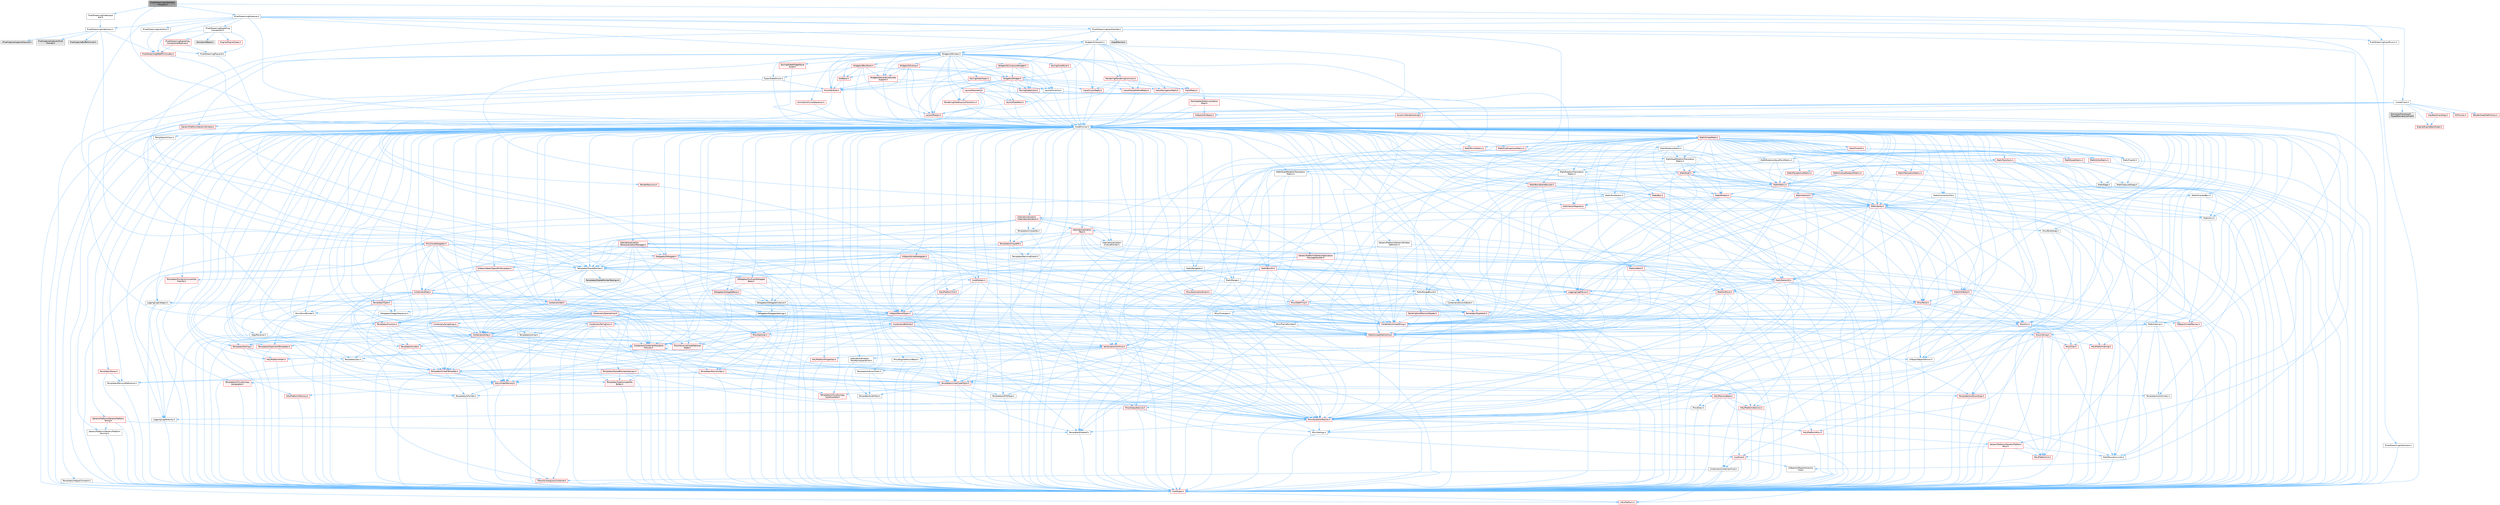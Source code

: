 digraph "PixelStreamingVideoInputViewport.h"
{
 // INTERACTIVE_SVG=YES
 // LATEX_PDF_SIZE
  bgcolor="transparent";
  edge [fontname=Helvetica,fontsize=10,labelfontname=Helvetica,labelfontsize=10];
  node [fontname=Helvetica,fontsize=10,shape=box,height=0.2,width=0.4];
  Node1 [id="Node000001",label="PixelStreamingVideoInput\lViewport.h",height=0.2,width=0.4,color="gray40", fillcolor="grey60", style="filled", fontcolor="black",tooltip=" "];
  Node1 -> Node2 [id="edge1_Node000001_Node000002",color="steelblue1",style="solid",tooltip=" "];
  Node2 [id="Node000002",label="PixelStreamingVideoInput\lRHI.h",height=0.2,width=0.4,color="grey40", fillcolor="white", style="filled",URL="$d2/ddb/PixelStreamingVideoInputRHI_8h.html",tooltip=" "];
  Node2 -> Node3 [id="edge2_Node000002_Node000003",color="steelblue1",style="solid",tooltip=" "];
  Node3 [id="Node000003",label="PixelStreamingVideoInput.h",height=0.2,width=0.4,color="grey40", fillcolor="white", style="filled",URL="$d4/d70/PixelStreamingVideoInput_8h.html",tooltip=" "];
  Node3 -> Node4 [id="edge3_Node000003_Node000004",color="steelblue1",style="solid",tooltip=" "];
  Node4 [id="Node000004",label="IPixelCaptureCapturerSource.h",height=0.2,width=0.4,color="grey60", fillcolor="#E0E0E0", style="filled",tooltip=" "];
  Node3 -> Node5 [id="edge4_Node000003_Node000005",color="steelblue1",style="solid",tooltip=" "];
  Node5 [id="Node000005",label="PixelCaptureCapturerMulti\lFormat.h",height=0.2,width=0.4,color="grey60", fillcolor="#E0E0E0", style="filled",tooltip=" "];
  Node3 -> Node6 [id="edge5_Node000003_Node000006",color="steelblue1",style="solid",tooltip=" "];
  Node6 [id="Node000006",label="Delegates/IDelegateInstance.h",height=0.2,width=0.4,color="grey40", fillcolor="white", style="filled",URL="$d2/d10/IDelegateInstance_8h.html",tooltip=" "];
  Node6 -> Node7 [id="edge6_Node000006_Node000007",color="steelblue1",style="solid",tooltip=" "];
  Node7 [id="Node000007",label="CoreTypes.h",height=0.2,width=0.4,color="red", fillcolor="#FFF0F0", style="filled",URL="$dc/dec/CoreTypes_8h.html",tooltip=" "];
  Node7 -> Node8 [id="edge7_Node000007_Node000008",color="steelblue1",style="solid",tooltip=" "];
  Node8 [id="Node000008",label="HAL/Platform.h",height=0.2,width=0.4,color="red", fillcolor="#FFF0F0", style="filled",URL="$d9/dd0/Platform_8h.html",tooltip=" "];
  Node6 -> Node21 [id="edge8_Node000006_Node000021",color="steelblue1",style="solid",tooltip=" "];
  Node21 [id="Node000021",label="Templates/TypeHash.h",height=0.2,width=0.4,color="red", fillcolor="#FFF0F0", style="filled",URL="$d1/d62/TypeHash_8h.html",tooltip=" "];
  Node21 -> Node7 [id="edge9_Node000021_Node000007",color="steelblue1",style="solid",tooltip=" "];
  Node21 -> Node24 [id="edge10_Node000021_Node000024",color="steelblue1",style="solid",tooltip=" "];
  Node24 [id="Node000024",label="Misc/Crc.h",height=0.2,width=0.4,color="red", fillcolor="#FFF0F0", style="filled",URL="$d4/dd2/Crc_8h.html",tooltip=" "];
  Node24 -> Node7 [id="edge11_Node000024_Node000007",color="steelblue1",style="solid",tooltip=" "];
  Node24 -> Node25 [id="edge12_Node000024_Node000025",color="steelblue1",style="solid",tooltip=" "];
  Node25 [id="Node000025",label="HAL/PlatformString.h",height=0.2,width=0.4,color="red", fillcolor="#FFF0F0", style="filled",URL="$db/db5/PlatformString_8h.html",tooltip=" "];
  Node25 -> Node7 [id="edge13_Node000025_Node000007",color="steelblue1",style="solid",tooltip=" "];
  Node24 -> Node27 [id="edge14_Node000024_Node000027",color="steelblue1",style="solid",tooltip=" "];
  Node27 [id="Node000027",label="Misc/AssertionMacros.h",height=0.2,width=0.4,color="red", fillcolor="#FFF0F0", style="filled",URL="$d0/dfa/AssertionMacros_8h.html",tooltip=" "];
  Node27 -> Node7 [id="edge15_Node000027_Node000007",color="steelblue1",style="solid",tooltip=" "];
  Node27 -> Node8 [id="edge16_Node000027_Node000008",color="steelblue1",style="solid",tooltip=" "];
  Node27 -> Node28 [id="edge17_Node000027_Node000028",color="steelblue1",style="solid",tooltip=" "];
  Node28 [id="Node000028",label="HAL/PlatformMisc.h",height=0.2,width=0.4,color="red", fillcolor="#FFF0F0", style="filled",URL="$d0/df5/PlatformMisc_8h.html",tooltip=" "];
  Node28 -> Node7 [id="edge18_Node000028_Node000007",color="steelblue1",style="solid",tooltip=" "];
  Node28 -> Node29 [id="edge19_Node000028_Node000029",color="steelblue1",style="solid",tooltip=" "];
  Node29 [id="Node000029",label="GenericPlatform/GenericPlatform\lMisc.h",height=0.2,width=0.4,color="red", fillcolor="#FFF0F0", style="filled",URL="$db/d9a/GenericPlatformMisc_8h.html",tooltip=" "];
  Node29 -> Node35 [id="edge20_Node000029_Node000035",color="steelblue1",style="solid",tooltip=" "];
  Node35 [id="Node000035",label="CoreFwd.h",height=0.2,width=0.4,color="red", fillcolor="#FFF0F0", style="filled",URL="$d1/d1e/CoreFwd_8h.html",tooltip=" "];
  Node35 -> Node7 [id="edge21_Node000035_Node000007",color="steelblue1",style="solid",tooltip=" "];
  Node35 -> Node36 [id="edge22_Node000035_Node000036",color="steelblue1",style="solid",tooltip=" "];
  Node36 [id="Node000036",label="Containers/ContainersFwd.h",height=0.2,width=0.4,color="grey40", fillcolor="white", style="filled",URL="$d4/d0a/ContainersFwd_8h.html",tooltip=" "];
  Node36 -> Node8 [id="edge23_Node000036_Node000008",color="steelblue1",style="solid",tooltip=" "];
  Node36 -> Node7 [id="edge24_Node000036_Node000007",color="steelblue1",style="solid",tooltip=" "];
  Node36 -> Node33 [id="edge25_Node000036_Node000033",color="steelblue1",style="solid",tooltip=" "];
  Node33 [id="Node000033",label="Traits/IsContiguousContainer.h",height=0.2,width=0.4,color="red", fillcolor="#FFF0F0", style="filled",URL="$d5/d3c/IsContiguousContainer_8h.html",tooltip=" "];
  Node33 -> Node7 [id="edge26_Node000033_Node000007",color="steelblue1",style="solid",tooltip=" "];
  Node35 -> Node38 [id="edge27_Node000035_Node000038",color="steelblue1",style="solid",tooltip=" "];
  Node38 [id="Node000038",label="UObject/UObjectHierarchy\lFwd.h",height=0.2,width=0.4,color="grey40", fillcolor="white", style="filled",URL="$d3/d13/UObjectHierarchyFwd_8h.html",tooltip=" "];
  Node29 -> Node7 [id="edge28_Node000029_Node000007",color="steelblue1",style="solid",tooltip=" "];
  Node29 -> Node40 [id="edge29_Node000029_Node000040",color="steelblue1",style="solid",tooltip=" "];
  Node40 [id="Node000040",label="HAL/PlatformCrt.h",height=0.2,width=0.4,color="red", fillcolor="#FFF0F0", style="filled",URL="$d8/d75/PlatformCrt_8h.html",tooltip=" "];
  Node29 -> Node50 [id="edge30_Node000029_Node000050",color="steelblue1",style="solid",tooltip=" "];
  Node50 [id="Node000050",label="Math/NumericLimits.h",height=0.2,width=0.4,color="grey40", fillcolor="white", style="filled",URL="$df/d1b/NumericLimits_8h.html",tooltip=" "];
  Node50 -> Node7 [id="edge31_Node000050_Node000007",color="steelblue1",style="solid",tooltip=" "];
  Node27 -> Node23 [id="edge32_Node000027_Node000023",color="steelblue1",style="solid",tooltip=" "];
  Node23 [id="Node000023",label="Templates/EnableIf.h",height=0.2,width=0.4,color="grey40", fillcolor="white", style="filled",URL="$d7/d60/EnableIf_8h.html",tooltip=" "];
  Node23 -> Node7 [id="edge33_Node000023_Node000007",color="steelblue1",style="solid",tooltip=" "];
  Node27 -> Node69 [id="edge34_Node000027_Node000069",color="steelblue1",style="solid",tooltip=" "];
  Node69 [id="Node000069",label="Misc/VarArgs.h",height=0.2,width=0.4,color="grey40", fillcolor="white", style="filled",URL="$d5/d6f/VarArgs_8h.html",tooltip=" "];
  Node69 -> Node7 [id="edge35_Node000069_Node000007",color="steelblue1",style="solid",tooltip=" "];
  Node24 -> Node76 [id="edge36_Node000024_Node000076",color="steelblue1",style="solid",tooltip=" "];
  Node76 [id="Node000076",label="Misc/CString.h",height=0.2,width=0.4,color="red", fillcolor="#FFF0F0", style="filled",URL="$d2/d49/CString_8h.html",tooltip=" "];
  Node76 -> Node7 [id="edge37_Node000076_Node000007",color="steelblue1",style="solid",tooltip=" "];
  Node76 -> Node40 [id="edge38_Node000076_Node000040",color="steelblue1",style="solid",tooltip=" "];
  Node76 -> Node25 [id="edge39_Node000076_Node000025",color="steelblue1",style="solid",tooltip=" "];
  Node76 -> Node27 [id="edge40_Node000076_Node000027",color="steelblue1",style="solid",tooltip=" "];
  Node76 -> Node77 [id="edge41_Node000076_Node000077",color="steelblue1",style="solid",tooltip=" "];
  Node77 [id="Node000077",label="Misc/Char.h",height=0.2,width=0.4,color="red", fillcolor="#FFF0F0", style="filled",URL="$d0/d58/Char_8h.html",tooltip=" "];
  Node77 -> Node7 [id="edge42_Node000077_Node000007",color="steelblue1",style="solid",tooltip=" "];
  Node76 -> Node69 [id="edge43_Node000076_Node000069",color="steelblue1",style="solid",tooltip=" "];
  Node24 -> Node77 [id="edge44_Node000024_Node000077",color="steelblue1",style="solid",tooltip=" "];
  Node24 -> Node81 [id="edge45_Node000024_Node000081",color="steelblue1",style="solid",tooltip=" "];
  Node81 [id="Node000081",label="Templates/UnrealTypeTraits.h",height=0.2,width=0.4,color="red", fillcolor="#FFF0F0", style="filled",URL="$d2/d2d/UnrealTypeTraits_8h.html",tooltip=" "];
  Node81 -> Node7 [id="edge46_Node000081_Node000007",color="steelblue1",style="solid",tooltip=" "];
  Node81 -> Node82 [id="edge47_Node000081_Node000082",color="steelblue1",style="solid",tooltip=" "];
  Node82 [id="Node000082",label="Templates/IsPointer.h",height=0.2,width=0.4,color="grey40", fillcolor="white", style="filled",URL="$d7/d05/IsPointer_8h.html",tooltip=" "];
  Node82 -> Node7 [id="edge48_Node000082_Node000007",color="steelblue1",style="solid",tooltip=" "];
  Node81 -> Node27 [id="edge49_Node000081_Node000027",color="steelblue1",style="solid",tooltip=" "];
  Node81 -> Node83 [id="edge50_Node000081_Node000083",color="steelblue1",style="solid",tooltip=" "];
  Node83 [id="Node000083",label="Templates/AndOrNot.h",height=0.2,width=0.4,color="grey40", fillcolor="white", style="filled",URL="$db/d0a/AndOrNot_8h.html",tooltip=" "];
  Node83 -> Node7 [id="edge51_Node000083_Node000007",color="steelblue1",style="solid",tooltip=" "];
  Node81 -> Node23 [id="edge52_Node000081_Node000023",color="steelblue1",style="solid",tooltip=" "];
  Node81 -> Node84 [id="edge53_Node000081_Node000084",color="steelblue1",style="solid",tooltip=" "];
  Node84 [id="Node000084",label="Templates/IsArithmetic.h",height=0.2,width=0.4,color="grey40", fillcolor="white", style="filled",URL="$d2/d5d/IsArithmetic_8h.html",tooltip=" "];
  Node84 -> Node7 [id="edge54_Node000084_Node000007",color="steelblue1",style="solid",tooltip=" "];
  Node81 -> Node86 [id="edge55_Node000081_Node000086",color="steelblue1",style="solid",tooltip=" "];
  Node86 [id="Node000086",label="Templates/IsPODType.h",height=0.2,width=0.4,color="grey40", fillcolor="white", style="filled",URL="$d7/db1/IsPODType_8h.html",tooltip=" "];
  Node86 -> Node7 [id="edge56_Node000086_Node000007",color="steelblue1",style="solid",tooltip=" "];
  Node81 -> Node87 [id="edge57_Node000081_Node000087",color="steelblue1",style="solid",tooltip=" "];
  Node87 [id="Node000087",label="Templates/IsUECoreType.h",height=0.2,width=0.4,color="red", fillcolor="#FFF0F0", style="filled",URL="$d1/db8/IsUECoreType_8h.html",tooltip=" "];
  Node87 -> Node7 [id="edge58_Node000087_Node000007",color="steelblue1",style="solid",tooltip=" "];
  Node81 -> Node88 [id="edge59_Node000081_Node000088",color="steelblue1",style="solid",tooltip=" "];
  Node88 [id="Node000088",label="Templates/IsTriviallyCopy\lConstructible.h",height=0.2,width=0.4,color="red", fillcolor="#FFF0F0", style="filled",URL="$d3/d78/IsTriviallyCopyConstructible_8h.html",tooltip=" "];
  Node88 -> Node7 [id="edge60_Node000088_Node000007",color="steelblue1",style="solid",tooltip=" "];
  Node6 -> Node90 [id="edge61_Node000006_Node000090",color="steelblue1",style="solid",tooltip=" "];
  Node90 [id="Node000090",label="UObject/NameTypes.h",height=0.2,width=0.4,color="red", fillcolor="#FFF0F0", style="filled",URL="$d6/d35/NameTypes_8h.html",tooltip=" "];
  Node90 -> Node7 [id="edge62_Node000090_Node000007",color="steelblue1",style="solid",tooltip=" "];
  Node90 -> Node27 [id="edge63_Node000090_Node000027",color="steelblue1",style="solid",tooltip=" "];
  Node90 -> Node91 [id="edge64_Node000090_Node000091",color="steelblue1",style="solid",tooltip=" "];
  Node91 [id="Node000091",label="HAL/UnrealMemory.h",height=0.2,width=0.4,color="red", fillcolor="#FFF0F0", style="filled",URL="$d9/d96/UnrealMemory_8h.html",tooltip=" "];
  Node91 -> Node7 [id="edge65_Node000091_Node000007",color="steelblue1",style="solid",tooltip=" "];
  Node91 -> Node93 [id="edge66_Node000091_Node000093",color="steelblue1",style="solid",tooltip=" "];
  Node93 [id="Node000093",label="HAL/MemoryBase.h",height=0.2,width=0.4,color="red", fillcolor="#FFF0F0", style="filled",URL="$d6/d9f/MemoryBase_8h.html",tooltip=" "];
  Node93 -> Node7 [id="edge67_Node000093_Node000007",color="steelblue1",style="solid",tooltip=" "];
  Node93 -> Node57 [id="edge68_Node000093_Node000057",color="steelblue1",style="solid",tooltip=" "];
  Node57 [id="Node000057",label="HAL/PlatformAtomics.h",height=0.2,width=0.4,color="red", fillcolor="#FFF0F0", style="filled",URL="$d3/d36/PlatformAtomics_8h.html",tooltip=" "];
  Node57 -> Node7 [id="edge69_Node000057_Node000007",color="steelblue1",style="solid",tooltip=" "];
  Node93 -> Node40 [id="edge70_Node000093_Node000040",color="steelblue1",style="solid",tooltip=" "];
  Node93 -> Node94 [id="edge71_Node000093_Node000094",color="steelblue1",style="solid",tooltip=" "];
  Node94 [id="Node000094",label="Misc/Exec.h",height=0.2,width=0.4,color="grey40", fillcolor="white", style="filled",URL="$de/ddb/Exec_8h.html",tooltip=" "];
  Node94 -> Node7 [id="edge72_Node000094_Node000007",color="steelblue1",style="solid",tooltip=" "];
  Node94 -> Node27 [id="edge73_Node000094_Node000027",color="steelblue1",style="solid",tooltip=" "];
  Node93 -> Node95 [id="edge74_Node000093_Node000095",color="steelblue1",style="solid",tooltip=" "];
  Node95 [id="Node000095",label="Misc/OutputDevice.h",height=0.2,width=0.4,color="red", fillcolor="#FFF0F0", style="filled",URL="$d7/d32/OutputDevice_8h.html",tooltip=" "];
  Node95 -> Node35 [id="edge75_Node000095_Node000035",color="steelblue1",style="solid",tooltip=" "];
  Node95 -> Node7 [id="edge76_Node000095_Node000007",color="steelblue1",style="solid",tooltip=" "];
  Node95 -> Node96 [id="edge77_Node000095_Node000096",color="steelblue1",style="solid",tooltip=" "];
  Node96 [id="Node000096",label="Logging/LogVerbosity.h",height=0.2,width=0.4,color="grey40", fillcolor="white", style="filled",URL="$d2/d8f/LogVerbosity_8h.html",tooltip=" "];
  Node96 -> Node7 [id="edge78_Node000096_Node000007",color="steelblue1",style="solid",tooltip=" "];
  Node95 -> Node69 [id="edge79_Node000095_Node000069",color="steelblue1",style="solid",tooltip=" "];
  Node91 -> Node103 [id="edge80_Node000091_Node000103",color="steelblue1",style="solid",tooltip=" "];
  Node103 [id="Node000103",label="HAL/PlatformMemory.h",height=0.2,width=0.4,color="red", fillcolor="#FFF0F0", style="filled",URL="$de/d68/PlatformMemory_8h.html",tooltip=" "];
  Node103 -> Node7 [id="edge81_Node000103_Node000007",color="steelblue1",style="solid",tooltip=" "];
  Node91 -> Node82 [id="edge82_Node000091_Node000082",color="steelblue1",style="solid",tooltip=" "];
  Node90 -> Node81 [id="edge83_Node000090_Node000081",color="steelblue1",style="solid",tooltip=" "];
  Node90 -> Node106 [id="edge84_Node000090_Node000106",color="steelblue1",style="solid",tooltip=" "];
  Node106 [id="Node000106",label="Templates/UnrealTemplate.h",height=0.2,width=0.4,color="red", fillcolor="#FFF0F0", style="filled",URL="$d4/d24/UnrealTemplate_8h.html",tooltip=" "];
  Node106 -> Node7 [id="edge85_Node000106_Node000007",color="steelblue1",style="solid",tooltip=" "];
  Node106 -> Node82 [id="edge86_Node000106_Node000082",color="steelblue1",style="solid",tooltip=" "];
  Node106 -> Node91 [id="edge87_Node000106_Node000091",color="steelblue1",style="solid",tooltip=" "];
  Node106 -> Node81 [id="edge88_Node000106_Node000081",color="steelblue1",style="solid",tooltip=" "];
  Node106 -> Node109 [id="edge89_Node000106_Node000109",color="steelblue1",style="solid",tooltip=" "];
  Node109 [id="Node000109",label="Templates/RemoveReference.h",height=0.2,width=0.4,color="grey40", fillcolor="white", style="filled",URL="$da/dbe/RemoveReference_8h.html",tooltip=" "];
  Node109 -> Node7 [id="edge90_Node000109_Node000007",color="steelblue1",style="solid",tooltip=" "];
  Node106 -> Node110 [id="edge91_Node000106_Node000110",color="steelblue1",style="solid",tooltip=" "];
  Node110 [id="Node000110",label="Templates/TypeCompatible\lBytes.h",height=0.2,width=0.4,color="red", fillcolor="#FFF0F0", style="filled",URL="$df/d0a/TypeCompatibleBytes_8h.html",tooltip=" "];
  Node110 -> Node7 [id="edge92_Node000110_Node000007",color="steelblue1",style="solid",tooltip=" "];
  Node106 -> Node33 [id="edge93_Node000106_Node000033",color="steelblue1",style="solid",tooltip=" "];
  Node90 -> Node112 [id="edge94_Node000090_Node000112",color="steelblue1",style="solid",tooltip=" "];
  Node112 [id="Node000112",label="Containers/UnrealString.h",height=0.2,width=0.4,color="red", fillcolor="#FFF0F0", style="filled",URL="$d5/dba/UnrealString_8h.html",tooltip=" "];
  Node90 -> Node119 [id="edge95_Node000090_Node000119",color="steelblue1",style="solid",tooltip=" "];
  Node119 [id="Node000119",label="Containers/StringConv.h",height=0.2,width=0.4,color="red", fillcolor="#FFF0F0", style="filled",URL="$d3/ddf/StringConv_8h.html",tooltip=" "];
  Node119 -> Node7 [id="edge96_Node000119_Node000007",color="steelblue1",style="solid",tooltip=" "];
  Node119 -> Node27 [id="edge97_Node000119_Node000027",color="steelblue1",style="solid",tooltip=" "];
  Node119 -> Node120 [id="edge98_Node000119_Node000120",color="steelblue1",style="solid",tooltip=" "];
  Node120 [id="Node000120",label="Containers/ContainerAllocation\lPolicies.h",height=0.2,width=0.4,color="red", fillcolor="#FFF0F0", style="filled",URL="$d7/dff/ContainerAllocationPolicies_8h.html",tooltip=" "];
  Node120 -> Node7 [id="edge99_Node000120_Node000007",color="steelblue1",style="solid",tooltip=" "];
  Node120 -> Node120 [id="edge100_Node000120_Node000120",color="steelblue1",style="solid",tooltip=" "];
  Node120 -> Node122 [id="edge101_Node000120_Node000122",color="steelblue1",style="solid",tooltip=" "];
  Node122 [id="Node000122",label="HAL/PlatformMath.h",height=0.2,width=0.4,color="red", fillcolor="#FFF0F0", style="filled",URL="$dc/d53/PlatformMath_8h.html",tooltip=" "];
  Node122 -> Node7 [id="edge102_Node000122_Node000007",color="steelblue1",style="solid",tooltip=" "];
  Node120 -> Node91 [id="edge103_Node000120_Node000091",color="steelblue1",style="solid",tooltip=" "];
  Node120 -> Node50 [id="edge104_Node000120_Node000050",color="steelblue1",style="solid",tooltip=" "];
  Node120 -> Node27 [id="edge105_Node000120_Node000027",color="steelblue1",style="solid",tooltip=" "];
  Node120 -> Node131 [id="edge106_Node000120_Node000131",color="steelblue1",style="solid",tooltip=" "];
  Node131 [id="Node000131",label="Templates/MemoryOps.h",height=0.2,width=0.4,color="red", fillcolor="#FFF0F0", style="filled",URL="$db/dea/MemoryOps_8h.html",tooltip=" "];
  Node131 -> Node7 [id="edge107_Node000131_Node000007",color="steelblue1",style="solid",tooltip=" "];
  Node131 -> Node91 [id="edge108_Node000131_Node000091",color="steelblue1",style="solid",tooltip=" "];
  Node131 -> Node102 [id="edge109_Node000131_Node000102",color="steelblue1",style="solid",tooltip=" "];
  Node102 [id="Node000102",label="Templates/IsTriviallyCopy\lAssignable.h",height=0.2,width=0.4,color="red", fillcolor="#FFF0F0", style="filled",URL="$d2/df2/IsTriviallyCopyAssignable_8h.html",tooltip=" "];
  Node102 -> Node7 [id="edge110_Node000102_Node000007",color="steelblue1",style="solid",tooltip=" "];
  Node131 -> Node88 [id="edge111_Node000131_Node000088",color="steelblue1",style="solid",tooltip=" "];
  Node131 -> Node81 [id="edge112_Node000131_Node000081",color="steelblue1",style="solid",tooltip=" "];
  Node120 -> Node110 [id="edge113_Node000120_Node000110",color="steelblue1",style="solid",tooltip=" "];
  Node119 -> Node132 [id="edge114_Node000119_Node000132",color="steelblue1",style="solid",tooltip=" "];
  Node132 [id="Node000132",label="Containers/Array.h",height=0.2,width=0.4,color="red", fillcolor="#FFF0F0", style="filled",URL="$df/dd0/Array_8h.html",tooltip=" "];
  Node132 -> Node7 [id="edge115_Node000132_Node000007",color="steelblue1",style="solid",tooltip=" "];
  Node132 -> Node27 [id="edge116_Node000132_Node000027",color="steelblue1",style="solid",tooltip=" "];
  Node132 -> Node133 [id="edge117_Node000132_Node000133",color="steelblue1",style="solid",tooltip=" "];
  Node133 [id="Node000133",label="Misc/IntrusiveUnsetOptional\lState.h",height=0.2,width=0.4,color="red", fillcolor="#FFF0F0", style="filled",URL="$d2/d0a/IntrusiveUnsetOptionalState_8h.html",tooltip=" "];
  Node132 -> Node91 [id="edge118_Node000132_Node000091",color="steelblue1",style="solid",tooltip=" "];
  Node132 -> Node81 [id="edge119_Node000132_Node000081",color="steelblue1",style="solid",tooltip=" "];
  Node132 -> Node106 [id="edge120_Node000132_Node000106",color="steelblue1",style="solid",tooltip=" "];
  Node132 -> Node120 [id="edge121_Node000132_Node000120",color="steelblue1",style="solid",tooltip=" "];
  Node132 -> Node139 [id="edge122_Node000132_Node000139",color="steelblue1",style="solid",tooltip=" "];
  Node139 [id="Node000139",label="Serialization/Archive.h",height=0.2,width=0.4,color="red", fillcolor="#FFF0F0", style="filled",URL="$d7/d3b/Archive_8h.html",tooltip=" "];
  Node139 -> Node35 [id="edge123_Node000139_Node000035",color="steelblue1",style="solid",tooltip=" "];
  Node139 -> Node7 [id="edge124_Node000139_Node000007",color="steelblue1",style="solid",tooltip=" "];
  Node139 -> Node140 [id="edge125_Node000139_Node000140",color="steelblue1",style="solid",tooltip=" "];
  Node140 [id="Node000140",label="HAL/PlatformProperties.h",height=0.2,width=0.4,color="red", fillcolor="#FFF0F0", style="filled",URL="$d9/db0/PlatformProperties_8h.html",tooltip=" "];
  Node140 -> Node7 [id="edge126_Node000140_Node000007",color="steelblue1",style="solid",tooltip=" "];
  Node139 -> Node143 [id="edge127_Node000139_Node000143",color="steelblue1",style="solid",tooltip=" "];
  Node143 [id="Node000143",label="Internationalization\l/TextNamespaceFwd.h",height=0.2,width=0.4,color="grey40", fillcolor="white", style="filled",URL="$d8/d97/TextNamespaceFwd_8h.html",tooltip=" "];
  Node143 -> Node7 [id="edge128_Node000143_Node000007",color="steelblue1",style="solid",tooltip=" "];
  Node139 -> Node27 [id="edge129_Node000139_Node000027",color="steelblue1",style="solid",tooltip=" "];
  Node139 -> Node144 [id="edge130_Node000139_Node000144",color="steelblue1",style="solid",tooltip=" "];
  Node144 [id="Node000144",label="Misc/EngineVersionBase.h",height=0.2,width=0.4,color="grey40", fillcolor="white", style="filled",URL="$d5/d2b/EngineVersionBase_8h.html",tooltip=" "];
  Node144 -> Node7 [id="edge131_Node000144_Node000007",color="steelblue1",style="solid",tooltip=" "];
  Node139 -> Node69 [id="edge132_Node000139_Node000069",color="steelblue1",style="solid",tooltip=" "];
  Node139 -> Node23 [id="edge133_Node000139_Node000023",color="steelblue1",style="solid",tooltip=" "];
  Node139 -> Node147 [id="edge134_Node000139_Node000147",color="steelblue1",style="solid",tooltip=" "];
  Node147 [id="Node000147",label="Templates/IsEnumClass.h",height=0.2,width=0.4,color="grey40", fillcolor="white", style="filled",URL="$d7/d15/IsEnumClass_8h.html",tooltip=" "];
  Node147 -> Node7 [id="edge135_Node000147_Node000007",color="steelblue1",style="solid",tooltip=" "];
  Node147 -> Node83 [id="edge136_Node000147_Node000083",color="steelblue1",style="solid",tooltip=" "];
  Node139 -> Node106 [id="edge137_Node000139_Node000106",color="steelblue1",style="solid",tooltip=" "];
  Node139 -> Node148 [id="edge138_Node000139_Node000148",color="steelblue1",style="solid",tooltip=" "];
  Node148 [id="Node000148",label="UObject/ObjectVersion.h",height=0.2,width=0.4,color="grey40", fillcolor="white", style="filled",URL="$da/d63/ObjectVersion_8h.html",tooltip=" "];
  Node148 -> Node7 [id="edge139_Node000148_Node000007",color="steelblue1",style="solid",tooltip=" "];
  Node132 -> Node158 [id="edge140_Node000132_Node000158",color="steelblue1",style="solid",tooltip=" "];
  Node158 [id="Node000158",label="Templates/Invoke.h",height=0.2,width=0.4,color="red", fillcolor="#FFF0F0", style="filled",URL="$d7/deb/Invoke_8h.html",tooltip=" "];
  Node158 -> Node7 [id="edge141_Node000158_Node000007",color="steelblue1",style="solid",tooltip=" "];
  Node158 -> Node106 [id="edge142_Node000158_Node000106",color="steelblue1",style="solid",tooltip=" "];
  Node132 -> Node163 [id="edge143_Node000132_Node000163",color="steelblue1",style="solid",tooltip=" "];
  Node163 [id="Node000163",label="Templates/Less.h",height=0.2,width=0.4,color="grey40", fillcolor="white", style="filled",URL="$de/dc8/Less_8h.html",tooltip=" "];
  Node163 -> Node7 [id="edge144_Node000163_Node000007",color="steelblue1",style="solid",tooltip=" "];
  Node163 -> Node106 [id="edge145_Node000163_Node000106",color="steelblue1",style="solid",tooltip=" "];
  Node132 -> Node171 [id="edge146_Node000132_Node000171",color="steelblue1",style="solid",tooltip=" "];
  Node171 [id="Node000171",label="Templates/Sorting.h",height=0.2,width=0.4,color="red", fillcolor="#FFF0F0", style="filled",URL="$d3/d9e/Sorting_8h.html",tooltip=" "];
  Node171 -> Node7 [id="edge147_Node000171_Node000007",color="steelblue1",style="solid",tooltip=" "];
  Node171 -> Node122 [id="edge148_Node000171_Node000122",color="steelblue1",style="solid",tooltip=" "];
  Node171 -> Node163 [id="edge149_Node000171_Node000163",color="steelblue1",style="solid",tooltip=" "];
  Node132 -> Node175 [id="edge150_Node000132_Node000175",color="steelblue1",style="solid",tooltip=" "];
  Node175 [id="Node000175",label="Templates/AlignmentTemplates.h",height=0.2,width=0.4,color="red", fillcolor="#FFF0F0", style="filled",URL="$dd/d32/AlignmentTemplates_8h.html",tooltip=" "];
  Node175 -> Node7 [id="edge151_Node000175_Node000007",color="steelblue1",style="solid",tooltip=" "];
  Node175 -> Node82 [id="edge152_Node000175_Node000082",color="steelblue1",style="solid",tooltip=" "];
  Node119 -> Node76 [id="edge153_Node000119_Node000076",color="steelblue1",style="solid",tooltip=" "];
  Node119 -> Node176 [id="edge154_Node000119_Node000176",color="steelblue1",style="solid",tooltip=" "];
  Node176 [id="Node000176",label="Templates/IsArray.h",height=0.2,width=0.4,color="grey40", fillcolor="white", style="filled",URL="$d8/d8d/IsArray_8h.html",tooltip=" "];
  Node176 -> Node7 [id="edge155_Node000176_Node000007",color="steelblue1",style="solid",tooltip=" "];
  Node119 -> Node106 [id="edge156_Node000119_Node000106",color="steelblue1",style="solid",tooltip=" "];
  Node119 -> Node81 [id="edge157_Node000119_Node000081",color="steelblue1",style="solid",tooltip=" "];
  Node119 -> Node33 [id="edge158_Node000119_Node000033",color="steelblue1",style="solid",tooltip=" "];
  Node90 -> Node177 [id="edge159_Node000090_Node000177",color="steelblue1",style="solid",tooltip=" "];
  Node177 [id="Node000177",label="UObject/UnrealNames.h",height=0.2,width=0.4,color="red", fillcolor="#FFF0F0", style="filled",URL="$d8/db1/UnrealNames_8h.html",tooltip=" "];
  Node177 -> Node7 [id="edge160_Node000177_Node000007",color="steelblue1",style="solid",tooltip=" "];
  Node90 -> Node133 [id="edge161_Node000090_Node000133",color="steelblue1",style="solid",tooltip=" "];
  Node6 -> Node185 [id="edge162_Node000006_Node000185",color="steelblue1",style="solid",tooltip=" "];
  Node185 [id="Node000185",label="Delegates/DelegateSettings.h",height=0.2,width=0.4,color="grey40", fillcolor="white", style="filled",URL="$d0/d97/DelegateSettings_8h.html",tooltip=" "];
  Node185 -> Node7 [id="edge163_Node000185_Node000007",color="steelblue1",style="solid",tooltip=" "];
  Node3 -> Node186 [id="edge164_Node000003_Node000186",color="steelblue1",style="solid",tooltip=" "];
  Node186 [id="Node000186",label="PixelStreamingWebRTCIncludes.h",height=0.2,width=0.4,color="red", fillcolor="#FFF0F0", style="filled",URL="$d6/d79/PixelStreamingWebRTCIncludes_8h.html",tooltip=" "];
  Node186 -> Node187 [id="edge165_Node000186_Node000187",color="steelblue1",style="solid",tooltip=" "];
  Node187 [id="Node000187",label="CoreMinimal.h",height=0.2,width=0.4,color="grey40", fillcolor="white", style="filled",URL="$d7/d67/CoreMinimal_8h.html",tooltip=" "];
  Node187 -> Node7 [id="edge166_Node000187_Node000007",color="steelblue1",style="solid",tooltip=" "];
  Node187 -> Node35 [id="edge167_Node000187_Node000035",color="steelblue1",style="solid",tooltip=" "];
  Node187 -> Node38 [id="edge168_Node000187_Node000038",color="steelblue1",style="solid",tooltip=" "];
  Node187 -> Node36 [id="edge169_Node000187_Node000036",color="steelblue1",style="solid",tooltip=" "];
  Node187 -> Node69 [id="edge170_Node000187_Node000069",color="steelblue1",style="solid",tooltip=" "];
  Node187 -> Node96 [id="edge171_Node000187_Node000096",color="steelblue1",style="solid",tooltip=" "];
  Node187 -> Node95 [id="edge172_Node000187_Node000095",color="steelblue1",style="solid",tooltip=" "];
  Node187 -> Node40 [id="edge173_Node000187_Node000040",color="steelblue1",style="solid",tooltip=" "];
  Node187 -> Node28 [id="edge174_Node000187_Node000028",color="steelblue1",style="solid",tooltip=" "];
  Node187 -> Node27 [id="edge175_Node000187_Node000027",color="steelblue1",style="solid",tooltip=" "];
  Node187 -> Node82 [id="edge176_Node000187_Node000082",color="steelblue1",style="solid",tooltip=" "];
  Node187 -> Node103 [id="edge177_Node000187_Node000103",color="steelblue1",style="solid",tooltip=" "];
  Node187 -> Node57 [id="edge178_Node000187_Node000057",color="steelblue1",style="solid",tooltip=" "];
  Node187 -> Node94 [id="edge179_Node000187_Node000094",color="steelblue1",style="solid",tooltip=" "];
  Node187 -> Node93 [id="edge180_Node000187_Node000093",color="steelblue1",style="solid",tooltip=" "];
  Node187 -> Node91 [id="edge181_Node000187_Node000091",color="steelblue1",style="solid",tooltip=" "];
  Node187 -> Node84 [id="edge182_Node000187_Node000084",color="steelblue1",style="solid",tooltip=" "];
  Node187 -> Node83 [id="edge183_Node000187_Node000083",color="steelblue1",style="solid",tooltip=" "];
  Node187 -> Node86 [id="edge184_Node000187_Node000086",color="steelblue1",style="solid",tooltip=" "];
  Node187 -> Node87 [id="edge185_Node000187_Node000087",color="steelblue1",style="solid",tooltip=" "];
  Node187 -> Node88 [id="edge186_Node000187_Node000088",color="steelblue1",style="solid",tooltip=" "];
  Node187 -> Node81 [id="edge187_Node000187_Node000081",color="steelblue1",style="solid",tooltip=" "];
  Node187 -> Node23 [id="edge188_Node000187_Node000023",color="steelblue1",style="solid",tooltip=" "];
  Node187 -> Node109 [id="edge189_Node000187_Node000109",color="steelblue1",style="solid",tooltip=" "];
  Node187 -> Node188 [id="edge190_Node000187_Node000188",color="steelblue1",style="solid",tooltip=" "];
  Node188 [id="Node000188",label="Templates/IntegralConstant.h",height=0.2,width=0.4,color="grey40", fillcolor="white", style="filled",URL="$db/d1b/IntegralConstant_8h.html",tooltip=" "];
  Node188 -> Node7 [id="edge191_Node000188_Node000007",color="steelblue1",style="solid",tooltip=" "];
  Node187 -> Node189 [id="edge192_Node000187_Node000189",color="steelblue1",style="solid",tooltip=" "];
  Node189 [id="Node000189",label="Templates/IsClass.h",height=0.2,width=0.4,color="grey40", fillcolor="white", style="filled",URL="$db/dcb/IsClass_8h.html",tooltip=" "];
  Node189 -> Node7 [id="edge193_Node000189_Node000007",color="steelblue1",style="solid",tooltip=" "];
  Node187 -> Node110 [id="edge194_Node000187_Node000110",color="steelblue1",style="solid",tooltip=" "];
  Node187 -> Node33 [id="edge195_Node000187_Node000033",color="steelblue1",style="solid",tooltip=" "];
  Node187 -> Node106 [id="edge196_Node000187_Node000106",color="steelblue1",style="solid",tooltip=" "];
  Node187 -> Node50 [id="edge197_Node000187_Node000050",color="steelblue1",style="solid",tooltip=" "];
  Node187 -> Node122 [id="edge198_Node000187_Node000122",color="steelblue1",style="solid",tooltip=" "];
  Node187 -> Node102 [id="edge199_Node000187_Node000102",color="steelblue1",style="solid",tooltip=" "];
  Node187 -> Node131 [id="edge200_Node000187_Node000131",color="steelblue1",style="solid",tooltip=" "];
  Node187 -> Node120 [id="edge201_Node000187_Node000120",color="steelblue1",style="solid",tooltip=" "];
  Node187 -> Node147 [id="edge202_Node000187_Node000147",color="steelblue1",style="solid",tooltip=" "];
  Node187 -> Node140 [id="edge203_Node000187_Node000140",color="steelblue1",style="solid",tooltip=" "];
  Node187 -> Node144 [id="edge204_Node000187_Node000144",color="steelblue1",style="solid",tooltip=" "];
  Node187 -> Node143 [id="edge205_Node000187_Node000143",color="steelblue1",style="solid",tooltip=" "];
  Node187 -> Node139 [id="edge206_Node000187_Node000139",color="steelblue1",style="solid",tooltip=" "];
  Node187 -> Node163 [id="edge207_Node000187_Node000163",color="steelblue1",style="solid",tooltip=" "];
  Node187 -> Node171 [id="edge208_Node000187_Node000171",color="steelblue1",style="solid",tooltip=" "];
  Node187 -> Node77 [id="edge209_Node000187_Node000077",color="steelblue1",style="solid",tooltip=" "];
  Node187 -> Node190 [id="edge210_Node000187_Node000190",color="steelblue1",style="solid",tooltip=" "];
  Node190 [id="Node000190",label="GenericPlatform/GenericPlatform\lStricmp.h",height=0.2,width=0.4,color="grey40", fillcolor="white", style="filled",URL="$d2/d86/GenericPlatformStricmp_8h.html",tooltip=" "];
  Node190 -> Node7 [id="edge211_Node000190_Node000007",color="steelblue1",style="solid",tooltip=" "];
  Node187 -> Node191 [id="edge212_Node000187_Node000191",color="steelblue1",style="solid",tooltip=" "];
  Node191 [id="Node000191",label="GenericPlatform/GenericPlatform\lString.h",height=0.2,width=0.4,color="red", fillcolor="#FFF0F0", style="filled",URL="$dd/d20/GenericPlatformString_8h.html",tooltip=" "];
  Node191 -> Node7 [id="edge213_Node000191_Node000007",color="steelblue1",style="solid",tooltip=" "];
  Node191 -> Node190 [id="edge214_Node000191_Node000190",color="steelblue1",style="solid",tooltip=" "];
  Node191 -> Node23 [id="edge215_Node000191_Node000023",color="steelblue1",style="solid",tooltip=" "];
  Node187 -> Node25 [id="edge216_Node000187_Node000025",color="steelblue1",style="solid",tooltip=" "];
  Node187 -> Node76 [id="edge217_Node000187_Node000076",color="steelblue1",style="solid",tooltip=" "];
  Node187 -> Node24 [id="edge218_Node000187_Node000024",color="steelblue1",style="solid",tooltip=" "];
  Node187 -> Node174 [id="edge219_Node000187_Node000174",color="steelblue1",style="solid",tooltip=" "];
  Node174 [id="Node000174",label="Math/UnrealMathUtility.h",height=0.2,width=0.4,color="red", fillcolor="#FFF0F0", style="filled",URL="$db/db8/UnrealMathUtility_8h.html",tooltip=" "];
  Node174 -> Node7 [id="edge220_Node000174_Node000007",color="steelblue1",style="solid",tooltip=" "];
  Node174 -> Node27 [id="edge221_Node000174_Node000027",color="steelblue1",style="solid",tooltip=" "];
  Node174 -> Node122 [id="edge222_Node000174_Node000122",color="steelblue1",style="solid",tooltip=" "];
  Node187 -> Node112 [id="edge223_Node000187_Node000112",color="steelblue1",style="solid",tooltip=" "];
  Node187 -> Node132 [id="edge224_Node000187_Node000132",color="steelblue1",style="solid",tooltip=" "];
  Node187 -> Node192 [id="edge225_Node000187_Node000192",color="steelblue1",style="solid",tooltip=" "];
  Node192 [id="Node000192",label="Misc/FrameNumber.h",height=0.2,width=0.4,color="grey40", fillcolor="white", style="filled",URL="$dd/dbd/FrameNumber_8h.html",tooltip=" "];
  Node192 -> Node7 [id="edge226_Node000192_Node000007",color="steelblue1",style="solid",tooltip=" "];
  Node192 -> Node50 [id="edge227_Node000192_Node000050",color="steelblue1",style="solid",tooltip=" "];
  Node192 -> Node174 [id="edge228_Node000192_Node000174",color="steelblue1",style="solid",tooltip=" "];
  Node192 -> Node23 [id="edge229_Node000192_Node000023",color="steelblue1",style="solid",tooltip=" "];
  Node192 -> Node81 [id="edge230_Node000192_Node000081",color="steelblue1",style="solid",tooltip=" "];
  Node187 -> Node193 [id="edge231_Node000187_Node000193",color="steelblue1",style="solid",tooltip=" "];
  Node193 [id="Node000193",label="Misc/Timespan.h",height=0.2,width=0.4,color="grey40", fillcolor="white", style="filled",URL="$da/dd9/Timespan_8h.html",tooltip=" "];
  Node193 -> Node7 [id="edge232_Node000193_Node000007",color="steelblue1",style="solid",tooltip=" "];
  Node193 -> Node194 [id="edge233_Node000193_Node000194",color="steelblue1",style="solid",tooltip=" "];
  Node194 [id="Node000194",label="Math/Interval.h",height=0.2,width=0.4,color="grey40", fillcolor="white", style="filled",URL="$d1/d55/Interval_8h.html",tooltip=" "];
  Node194 -> Node7 [id="edge234_Node000194_Node000007",color="steelblue1",style="solid",tooltip=" "];
  Node194 -> Node84 [id="edge235_Node000194_Node000084",color="steelblue1",style="solid",tooltip=" "];
  Node194 -> Node81 [id="edge236_Node000194_Node000081",color="steelblue1",style="solid",tooltip=" "];
  Node194 -> Node50 [id="edge237_Node000194_Node000050",color="steelblue1",style="solid",tooltip=" "];
  Node194 -> Node174 [id="edge238_Node000194_Node000174",color="steelblue1",style="solid",tooltip=" "];
  Node193 -> Node174 [id="edge239_Node000193_Node000174",color="steelblue1",style="solid",tooltip=" "];
  Node193 -> Node27 [id="edge240_Node000193_Node000027",color="steelblue1",style="solid",tooltip=" "];
  Node187 -> Node119 [id="edge241_Node000187_Node000119",color="steelblue1",style="solid",tooltip=" "];
  Node187 -> Node177 [id="edge242_Node000187_Node000177",color="steelblue1",style="solid",tooltip=" "];
  Node187 -> Node90 [id="edge243_Node000187_Node000090",color="steelblue1",style="solid",tooltip=" "];
  Node187 -> Node195 [id="edge244_Node000187_Node000195",color="steelblue1",style="solid",tooltip=" "];
  Node195 [id="Node000195",label="Misc/Parse.h",height=0.2,width=0.4,color="red", fillcolor="#FFF0F0", style="filled",URL="$dc/d71/Parse_8h.html",tooltip=" "];
  Node195 -> Node112 [id="edge245_Node000195_Node000112",color="steelblue1",style="solid",tooltip=" "];
  Node195 -> Node7 [id="edge246_Node000195_Node000007",color="steelblue1",style="solid",tooltip=" "];
  Node195 -> Node40 [id="edge247_Node000195_Node000040",color="steelblue1",style="solid",tooltip=" "];
  Node195 -> Node196 [id="edge248_Node000195_Node000196",color="steelblue1",style="solid",tooltip=" "];
  Node196 [id="Node000196",label="Templates/Function.h",height=0.2,width=0.4,color="red", fillcolor="#FFF0F0", style="filled",URL="$df/df5/Function_8h.html",tooltip=" "];
  Node196 -> Node7 [id="edge249_Node000196_Node000007",color="steelblue1",style="solid",tooltip=" "];
  Node196 -> Node27 [id="edge250_Node000196_Node000027",color="steelblue1",style="solid",tooltip=" "];
  Node196 -> Node133 [id="edge251_Node000196_Node000133",color="steelblue1",style="solid",tooltip=" "];
  Node196 -> Node91 [id="edge252_Node000196_Node000091",color="steelblue1",style="solid",tooltip=" "];
  Node196 -> Node81 [id="edge253_Node000196_Node000081",color="steelblue1",style="solid",tooltip=" "];
  Node196 -> Node158 [id="edge254_Node000196_Node000158",color="steelblue1",style="solid",tooltip=" "];
  Node196 -> Node106 [id="edge255_Node000196_Node000106",color="steelblue1",style="solid",tooltip=" "];
  Node196 -> Node174 [id="edge256_Node000196_Node000174",color="steelblue1",style="solid",tooltip=" "];
  Node187 -> Node175 [id="edge257_Node000187_Node000175",color="steelblue1",style="solid",tooltip=" "];
  Node187 -> Node198 [id="edge258_Node000187_Node000198",color="steelblue1",style="solid",tooltip=" "];
  Node198 [id="Node000198",label="Misc/StructBuilder.h",height=0.2,width=0.4,color="grey40", fillcolor="white", style="filled",URL="$d9/db3/StructBuilder_8h.html",tooltip=" "];
  Node198 -> Node7 [id="edge259_Node000198_Node000007",color="steelblue1",style="solid",tooltip=" "];
  Node198 -> Node174 [id="edge260_Node000198_Node000174",color="steelblue1",style="solid",tooltip=" "];
  Node198 -> Node175 [id="edge261_Node000198_Node000175",color="steelblue1",style="solid",tooltip=" "];
  Node187 -> Node124 [id="edge262_Node000187_Node000124",color="steelblue1",style="solid",tooltip=" "];
  Node124 [id="Node000124",label="Templates/Decay.h",height=0.2,width=0.4,color="red", fillcolor="#FFF0F0", style="filled",URL="$dd/d0f/Decay_8h.html",tooltip=" "];
  Node124 -> Node7 [id="edge263_Node000124_Node000007",color="steelblue1",style="solid",tooltip=" "];
  Node124 -> Node109 [id="edge264_Node000124_Node000109",color="steelblue1",style="solid",tooltip=" "];
  Node187 -> Node199 [id="edge265_Node000187_Node000199",color="steelblue1",style="solid",tooltip=" "];
  Node199 [id="Node000199",label="Templates/PointerIsConvertible\lFromTo.h",height=0.2,width=0.4,color="red", fillcolor="#FFF0F0", style="filled",URL="$d6/d65/PointerIsConvertibleFromTo_8h.html",tooltip=" "];
  Node199 -> Node7 [id="edge266_Node000199_Node000007",color="steelblue1",style="solid",tooltip=" "];
  Node187 -> Node158 [id="edge267_Node000187_Node000158",color="steelblue1",style="solid",tooltip=" "];
  Node187 -> Node196 [id="edge268_Node000187_Node000196",color="steelblue1",style="solid",tooltip=" "];
  Node187 -> Node21 [id="edge269_Node000187_Node000021",color="steelblue1",style="solid",tooltip=" "];
  Node187 -> Node200 [id="edge270_Node000187_Node000200",color="steelblue1",style="solid",tooltip=" "];
  Node200 [id="Node000200",label="Containers/ScriptArray.h",height=0.2,width=0.4,color="red", fillcolor="#FFF0F0", style="filled",URL="$dc/daf/ScriptArray_8h.html",tooltip=" "];
  Node200 -> Node7 [id="edge271_Node000200_Node000007",color="steelblue1",style="solid",tooltip=" "];
  Node200 -> Node27 [id="edge272_Node000200_Node000027",color="steelblue1",style="solid",tooltip=" "];
  Node200 -> Node91 [id="edge273_Node000200_Node000091",color="steelblue1",style="solid",tooltip=" "];
  Node200 -> Node120 [id="edge274_Node000200_Node000120",color="steelblue1",style="solid",tooltip=" "];
  Node200 -> Node132 [id="edge275_Node000200_Node000132",color="steelblue1",style="solid",tooltip=" "];
  Node187 -> Node201 [id="edge276_Node000187_Node000201",color="steelblue1",style="solid",tooltip=" "];
  Node201 [id="Node000201",label="Containers/BitArray.h",height=0.2,width=0.4,color="red", fillcolor="#FFF0F0", style="filled",URL="$d1/de4/BitArray_8h.html",tooltip=" "];
  Node201 -> Node120 [id="edge277_Node000201_Node000120",color="steelblue1",style="solid",tooltip=" "];
  Node201 -> Node7 [id="edge278_Node000201_Node000007",color="steelblue1",style="solid",tooltip=" "];
  Node201 -> Node57 [id="edge279_Node000201_Node000057",color="steelblue1",style="solid",tooltip=" "];
  Node201 -> Node91 [id="edge280_Node000201_Node000091",color="steelblue1",style="solid",tooltip=" "];
  Node201 -> Node174 [id="edge281_Node000201_Node000174",color="steelblue1",style="solid",tooltip=" "];
  Node201 -> Node27 [id="edge282_Node000201_Node000027",color="steelblue1",style="solid",tooltip=" "];
  Node201 -> Node139 [id="edge283_Node000201_Node000139",color="steelblue1",style="solid",tooltip=" "];
  Node201 -> Node23 [id="edge284_Node000201_Node000023",color="steelblue1",style="solid",tooltip=" "];
  Node201 -> Node158 [id="edge285_Node000201_Node000158",color="steelblue1",style="solid",tooltip=" "];
  Node201 -> Node106 [id="edge286_Node000201_Node000106",color="steelblue1",style="solid",tooltip=" "];
  Node201 -> Node81 [id="edge287_Node000201_Node000081",color="steelblue1",style="solid",tooltip=" "];
  Node187 -> Node202 [id="edge288_Node000187_Node000202",color="steelblue1",style="solid",tooltip=" "];
  Node202 [id="Node000202",label="Containers/SparseArray.h",height=0.2,width=0.4,color="red", fillcolor="#FFF0F0", style="filled",URL="$d5/dbf/SparseArray_8h.html",tooltip=" "];
  Node202 -> Node7 [id="edge289_Node000202_Node000007",color="steelblue1",style="solid",tooltip=" "];
  Node202 -> Node27 [id="edge290_Node000202_Node000027",color="steelblue1",style="solid",tooltip=" "];
  Node202 -> Node91 [id="edge291_Node000202_Node000091",color="steelblue1",style="solid",tooltip=" "];
  Node202 -> Node81 [id="edge292_Node000202_Node000081",color="steelblue1",style="solid",tooltip=" "];
  Node202 -> Node106 [id="edge293_Node000202_Node000106",color="steelblue1",style="solid",tooltip=" "];
  Node202 -> Node120 [id="edge294_Node000202_Node000120",color="steelblue1",style="solid",tooltip=" "];
  Node202 -> Node163 [id="edge295_Node000202_Node000163",color="steelblue1",style="solid",tooltip=" "];
  Node202 -> Node132 [id="edge296_Node000202_Node000132",color="steelblue1",style="solid",tooltip=" "];
  Node202 -> Node174 [id="edge297_Node000202_Node000174",color="steelblue1",style="solid",tooltip=" "];
  Node202 -> Node200 [id="edge298_Node000202_Node000200",color="steelblue1",style="solid",tooltip=" "];
  Node202 -> Node201 [id="edge299_Node000202_Node000201",color="steelblue1",style="solid",tooltip=" "];
  Node202 -> Node112 [id="edge300_Node000202_Node000112",color="steelblue1",style="solid",tooltip=" "];
  Node202 -> Node133 [id="edge301_Node000202_Node000133",color="steelblue1",style="solid",tooltip=" "];
  Node187 -> Node218 [id="edge302_Node000187_Node000218",color="steelblue1",style="solid",tooltip=" "];
  Node218 [id="Node000218",label="Containers/Set.h",height=0.2,width=0.4,color="red", fillcolor="#FFF0F0", style="filled",URL="$d4/d45/Set_8h.html",tooltip=" "];
  Node218 -> Node120 [id="edge303_Node000218_Node000120",color="steelblue1",style="solid",tooltip=" "];
  Node218 -> Node202 [id="edge304_Node000218_Node000202",color="steelblue1",style="solid",tooltip=" "];
  Node218 -> Node36 [id="edge305_Node000218_Node000036",color="steelblue1",style="solid",tooltip=" "];
  Node218 -> Node174 [id="edge306_Node000218_Node000174",color="steelblue1",style="solid",tooltip=" "];
  Node218 -> Node27 [id="edge307_Node000218_Node000027",color="steelblue1",style="solid",tooltip=" "];
  Node218 -> Node198 [id="edge308_Node000218_Node000198",color="steelblue1",style="solid",tooltip=" "];
  Node218 -> Node196 [id="edge309_Node000218_Node000196",color="steelblue1",style="solid",tooltip=" "];
  Node218 -> Node171 [id="edge310_Node000218_Node000171",color="steelblue1",style="solid",tooltip=" "];
  Node218 -> Node21 [id="edge311_Node000218_Node000021",color="steelblue1",style="solid",tooltip=" "];
  Node218 -> Node106 [id="edge312_Node000218_Node000106",color="steelblue1",style="solid",tooltip=" "];
  Node187 -> Node221 [id="edge313_Node000187_Node000221",color="steelblue1",style="solid",tooltip=" "];
  Node221 [id="Node000221",label="Algo/Reverse.h",height=0.2,width=0.4,color="grey40", fillcolor="white", style="filled",URL="$d5/d93/Reverse_8h.html",tooltip=" "];
  Node221 -> Node7 [id="edge314_Node000221_Node000007",color="steelblue1",style="solid",tooltip=" "];
  Node221 -> Node106 [id="edge315_Node000221_Node000106",color="steelblue1",style="solid",tooltip=" "];
  Node187 -> Node222 [id="edge316_Node000187_Node000222",color="steelblue1",style="solid",tooltip=" "];
  Node222 [id="Node000222",label="Containers/Map.h",height=0.2,width=0.4,color="red", fillcolor="#FFF0F0", style="filled",URL="$df/d79/Map_8h.html",tooltip=" "];
  Node222 -> Node7 [id="edge317_Node000222_Node000007",color="steelblue1",style="solid",tooltip=" "];
  Node222 -> Node221 [id="edge318_Node000222_Node000221",color="steelblue1",style="solid",tooltip=" "];
  Node222 -> Node218 [id="edge319_Node000222_Node000218",color="steelblue1",style="solid",tooltip=" "];
  Node222 -> Node112 [id="edge320_Node000222_Node000112",color="steelblue1",style="solid",tooltip=" "];
  Node222 -> Node27 [id="edge321_Node000222_Node000027",color="steelblue1",style="solid",tooltip=" "];
  Node222 -> Node198 [id="edge322_Node000222_Node000198",color="steelblue1",style="solid",tooltip=" "];
  Node222 -> Node196 [id="edge323_Node000222_Node000196",color="steelblue1",style="solid",tooltip=" "];
  Node222 -> Node171 [id="edge324_Node000222_Node000171",color="steelblue1",style="solid",tooltip=" "];
  Node222 -> Node223 [id="edge325_Node000222_Node000223",color="steelblue1",style="solid",tooltip=" "];
  Node223 [id="Node000223",label="Templates/Tuple.h",height=0.2,width=0.4,color="red", fillcolor="#FFF0F0", style="filled",URL="$d2/d4f/Tuple_8h.html",tooltip=" "];
  Node223 -> Node7 [id="edge326_Node000223_Node000007",color="steelblue1",style="solid",tooltip=" "];
  Node223 -> Node106 [id="edge327_Node000223_Node000106",color="steelblue1",style="solid",tooltip=" "];
  Node223 -> Node224 [id="edge328_Node000223_Node000224",color="steelblue1",style="solid",tooltip=" "];
  Node224 [id="Node000224",label="Delegates/IntegerSequence.h",height=0.2,width=0.4,color="grey40", fillcolor="white", style="filled",URL="$d2/dcc/IntegerSequence_8h.html",tooltip=" "];
  Node224 -> Node7 [id="edge329_Node000224_Node000007",color="steelblue1",style="solid",tooltip=" "];
  Node223 -> Node158 [id="edge330_Node000223_Node000158",color="steelblue1",style="solid",tooltip=" "];
  Node223 -> Node21 [id="edge331_Node000223_Node000021",color="steelblue1",style="solid",tooltip=" "];
  Node222 -> Node106 [id="edge332_Node000222_Node000106",color="steelblue1",style="solid",tooltip=" "];
  Node222 -> Node81 [id="edge333_Node000222_Node000081",color="steelblue1",style="solid",tooltip=" "];
  Node187 -> Node226 [id="edge334_Node000187_Node000226",color="steelblue1",style="solid",tooltip=" "];
  Node226 [id="Node000226",label="Math/IntPoint.h",height=0.2,width=0.4,color="red", fillcolor="#FFF0F0", style="filled",URL="$d3/df7/IntPoint_8h.html",tooltip=" "];
  Node226 -> Node7 [id="edge335_Node000226_Node000007",color="steelblue1",style="solid",tooltip=" "];
  Node226 -> Node27 [id="edge336_Node000226_Node000027",color="steelblue1",style="solid",tooltip=" "];
  Node226 -> Node195 [id="edge337_Node000226_Node000195",color="steelblue1",style="solid",tooltip=" "];
  Node226 -> Node174 [id="edge338_Node000226_Node000174",color="steelblue1",style="solid",tooltip=" "];
  Node226 -> Node112 [id="edge339_Node000226_Node000112",color="steelblue1",style="solid",tooltip=" "];
  Node226 -> Node21 [id="edge340_Node000226_Node000021",color="steelblue1",style="solid",tooltip=" "];
  Node187 -> Node228 [id="edge341_Node000187_Node000228",color="steelblue1",style="solid",tooltip=" "];
  Node228 [id="Node000228",label="Math/IntVector.h",height=0.2,width=0.4,color="red", fillcolor="#FFF0F0", style="filled",URL="$d7/d44/IntVector_8h.html",tooltip=" "];
  Node228 -> Node7 [id="edge342_Node000228_Node000007",color="steelblue1",style="solid",tooltip=" "];
  Node228 -> Node24 [id="edge343_Node000228_Node000024",color="steelblue1",style="solid",tooltip=" "];
  Node228 -> Node195 [id="edge344_Node000228_Node000195",color="steelblue1",style="solid",tooltip=" "];
  Node228 -> Node174 [id="edge345_Node000228_Node000174",color="steelblue1",style="solid",tooltip=" "];
  Node228 -> Node112 [id="edge346_Node000228_Node000112",color="steelblue1",style="solid",tooltip=" "];
  Node187 -> Node229 [id="edge347_Node000187_Node000229",color="steelblue1",style="solid",tooltip=" "];
  Node229 [id="Node000229",label="Logging/LogCategory.h",height=0.2,width=0.4,color="grey40", fillcolor="white", style="filled",URL="$d9/d36/LogCategory_8h.html",tooltip=" "];
  Node229 -> Node7 [id="edge348_Node000229_Node000007",color="steelblue1",style="solid",tooltip=" "];
  Node229 -> Node96 [id="edge349_Node000229_Node000096",color="steelblue1",style="solid",tooltip=" "];
  Node229 -> Node90 [id="edge350_Node000229_Node000090",color="steelblue1",style="solid",tooltip=" "];
  Node187 -> Node230 [id="edge351_Node000187_Node000230",color="steelblue1",style="solid",tooltip=" "];
  Node230 [id="Node000230",label="Logging/LogMacros.h",height=0.2,width=0.4,color="red", fillcolor="#FFF0F0", style="filled",URL="$d0/d16/LogMacros_8h.html",tooltip=" "];
  Node230 -> Node112 [id="edge352_Node000230_Node000112",color="steelblue1",style="solid",tooltip=" "];
  Node230 -> Node7 [id="edge353_Node000230_Node000007",color="steelblue1",style="solid",tooltip=" "];
  Node230 -> Node229 [id="edge354_Node000230_Node000229",color="steelblue1",style="solid",tooltip=" "];
  Node230 -> Node96 [id="edge355_Node000230_Node000096",color="steelblue1",style="solid",tooltip=" "];
  Node230 -> Node27 [id="edge356_Node000230_Node000027",color="steelblue1",style="solid",tooltip=" "];
  Node230 -> Node69 [id="edge357_Node000230_Node000069",color="steelblue1",style="solid",tooltip=" "];
  Node230 -> Node23 [id="edge358_Node000230_Node000023",color="steelblue1",style="solid",tooltip=" "];
  Node187 -> Node233 [id="edge359_Node000187_Node000233",color="steelblue1",style="solid",tooltip=" "];
  Node233 [id="Node000233",label="Math/Vector2D.h",height=0.2,width=0.4,color="red", fillcolor="#FFF0F0", style="filled",URL="$d3/db0/Vector2D_8h.html",tooltip=" "];
  Node233 -> Node7 [id="edge360_Node000233_Node000007",color="steelblue1",style="solid",tooltip=" "];
  Node233 -> Node27 [id="edge361_Node000233_Node000027",color="steelblue1",style="solid",tooltip=" "];
  Node233 -> Node24 [id="edge362_Node000233_Node000024",color="steelblue1",style="solid",tooltip=" "];
  Node233 -> Node174 [id="edge363_Node000233_Node000174",color="steelblue1",style="solid",tooltip=" "];
  Node233 -> Node112 [id="edge364_Node000233_Node000112",color="steelblue1",style="solid",tooltip=" "];
  Node233 -> Node195 [id="edge365_Node000233_Node000195",color="steelblue1",style="solid",tooltip=" "];
  Node233 -> Node226 [id="edge366_Node000233_Node000226",color="steelblue1",style="solid",tooltip=" "];
  Node233 -> Node230 [id="edge367_Node000233_Node000230",color="steelblue1",style="solid",tooltip=" "];
  Node187 -> Node237 [id="edge368_Node000187_Node000237",color="steelblue1",style="solid",tooltip=" "];
  Node237 [id="Node000237",label="Math/IntRect.h",height=0.2,width=0.4,color="red", fillcolor="#FFF0F0", style="filled",URL="$d7/d53/IntRect_8h.html",tooltip=" "];
  Node237 -> Node7 [id="edge369_Node000237_Node000007",color="steelblue1",style="solid",tooltip=" "];
  Node237 -> Node174 [id="edge370_Node000237_Node000174",color="steelblue1",style="solid",tooltip=" "];
  Node237 -> Node112 [id="edge371_Node000237_Node000112",color="steelblue1",style="solid",tooltip=" "];
  Node237 -> Node226 [id="edge372_Node000237_Node000226",color="steelblue1",style="solid",tooltip=" "];
  Node237 -> Node233 [id="edge373_Node000237_Node000233",color="steelblue1",style="solid",tooltip=" "];
  Node187 -> Node238 [id="edge374_Node000187_Node000238",color="steelblue1",style="solid",tooltip=" "];
  Node238 [id="Node000238",label="Misc/ByteSwap.h",height=0.2,width=0.4,color="grey40", fillcolor="white", style="filled",URL="$dc/dd7/ByteSwap_8h.html",tooltip=" "];
  Node238 -> Node7 [id="edge375_Node000238_Node000007",color="steelblue1",style="solid",tooltip=" "];
  Node238 -> Node40 [id="edge376_Node000238_Node000040",color="steelblue1",style="solid",tooltip=" "];
  Node187 -> Node153 [id="edge377_Node000187_Node000153",color="steelblue1",style="solid",tooltip=" "];
  Node153 [id="Node000153",label="Containers/EnumAsByte.h",height=0.2,width=0.4,color="grey40", fillcolor="white", style="filled",URL="$d6/d9a/EnumAsByte_8h.html",tooltip=" "];
  Node153 -> Node7 [id="edge378_Node000153_Node000007",color="steelblue1",style="solid",tooltip=" "];
  Node153 -> Node86 [id="edge379_Node000153_Node000086",color="steelblue1",style="solid",tooltip=" "];
  Node153 -> Node21 [id="edge380_Node000153_Node000021",color="steelblue1",style="solid",tooltip=" "];
  Node187 -> Node239 [id="edge381_Node000187_Node000239",color="steelblue1",style="solid",tooltip=" "];
  Node239 [id="Node000239",label="HAL/PlatformTLS.h",height=0.2,width=0.4,color="red", fillcolor="#FFF0F0", style="filled",URL="$d0/def/PlatformTLS_8h.html",tooltip=" "];
  Node239 -> Node7 [id="edge382_Node000239_Node000007",color="steelblue1",style="solid",tooltip=" "];
  Node187 -> Node242 [id="edge383_Node000187_Node000242",color="steelblue1",style="solid",tooltip=" "];
  Node242 [id="Node000242",label="CoreGlobals.h",height=0.2,width=0.4,color="red", fillcolor="#FFF0F0", style="filled",URL="$d5/d8c/CoreGlobals_8h.html",tooltip=" "];
  Node242 -> Node112 [id="edge384_Node000242_Node000112",color="steelblue1",style="solid",tooltip=" "];
  Node242 -> Node7 [id="edge385_Node000242_Node000007",color="steelblue1",style="solid",tooltip=" "];
  Node242 -> Node239 [id="edge386_Node000242_Node000239",color="steelblue1",style="solid",tooltip=" "];
  Node242 -> Node230 [id="edge387_Node000242_Node000230",color="steelblue1",style="solid",tooltip=" "];
  Node242 -> Node95 [id="edge388_Node000242_Node000095",color="steelblue1",style="solid",tooltip=" "];
  Node242 -> Node90 [id="edge389_Node000242_Node000090",color="steelblue1",style="solid",tooltip=" "];
  Node187 -> Node243 [id="edge390_Node000187_Node000243",color="steelblue1",style="solid",tooltip=" "];
  Node243 [id="Node000243",label="Templates/SharedPointer.h",height=0.2,width=0.4,color="grey40", fillcolor="white", style="filled",URL="$d2/d17/SharedPointer_8h.html",tooltip=" "];
  Node243 -> Node7 [id="edge391_Node000243_Node000007",color="steelblue1",style="solid",tooltip=" "];
  Node243 -> Node133 [id="edge392_Node000243_Node000133",color="steelblue1",style="solid",tooltip=" "];
  Node243 -> Node199 [id="edge393_Node000243_Node000199",color="steelblue1",style="solid",tooltip=" "];
  Node243 -> Node27 [id="edge394_Node000243_Node000027",color="steelblue1",style="solid",tooltip=" "];
  Node243 -> Node91 [id="edge395_Node000243_Node000091",color="steelblue1",style="solid",tooltip=" "];
  Node243 -> Node132 [id="edge396_Node000243_Node000132",color="steelblue1",style="solid",tooltip=" "];
  Node243 -> Node222 [id="edge397_Node000243_Node000222",color="steelblue1",style="solid",tooltip=" "];
  Node243 -> Node242 [id="edge398_Node000243_Node000242",color="steelblue1",style="solid",tooltip=" "];
  Node243 -> Node244 [id="edge399_Node000243_Node000244",color="steelblue1",style="solid",tooltip=" "];
  Node244 [id="Node000244",label="Templates/SharedPointerInternals.h",height=0.2,width=0.4,color="red", fillcolor="#FFF0F0", style="filled",URL="$de/d3a/SharedPointerInternals_8h.html",tooltip=" "];
  Node244 -> Node7 [id="edge400_Node000244_Node000007",color="steelblue1",style="solid",tooltip=" "];
  Node244 -> Node91 [id="edge401_Node000244_Node000091",color="steelblue1",style="solid",tooltip=" "];
  Node244 -> Node27 [id="edge402_Node000244_Node000027",color="steelblue1",style="solid",tooltip=" "];
  Node244 -> Node109 [id="edge403_Node000244_Node000109",color="steelblue1",style="solid",tooltip=" "];
  Node244 -> Node110 [id="edge404_Node000244_Node000110",color="steelblue1",style="solid",tooltip=" "];
  Node243 -> Node247 [id="edge405_Node000243_Node000247",color="steelblue1",style="solid",tooltip=" "];
  Node247 [id="Node000247",label="Templates/SharedPointerTesting.inl",height=0.2,width=0.4,color="grey60", fillcolor="#E0E0E0", style="filled",tooltip=" "];
  Node187 -> Node248 [id="edge406_Node000187_Node000248",color="steelblue1",style="solid",tooltip=" "];
  Node248 [id="Node000248",label="Internationalization\l/CulturePointer.h",height=0.2,width=0.4,color="grey40", fillcolor="white", style="filled",URL="$d6/dbe/CulturePointer_8h.html",tooltip=" "];
  Node248 -> Node7 [id="edge407_Node000248_Node000007",color="steelblue1",style="solid",tooltip=" "];
  Node248 -> Node243 [id="edge408_Node000248_Node000243",color="steelblue1",style="solid",tooltip=" "];
  Node187 -> Node249 [id="edge409_Node000187_Node000249",color="steelblue1",style="solid",tooltip=" "];
  Node249 [id="Node000249",label="UObject/WeakObjectPtrTemplates.h",height=0.2,width=0.4,color="red", fillcolor="#FFF0F0", style="filled",URL="$d8/d3b/WeakObjectPtrTemplates_8h.html",tooltip=" "];
  Node249 -> Node7 [id="edge410_Node000249_Node000007",color="steelblue1",style="solid",tooltip=" "];
  Node249 -> Node222 [id="edge411_Node000249_Node000222",color="steelblue1",style="solid",tooltip=" "];
  Node187 -> Node185 [id="edge412_Node000187_Node000185",color="steelblue1",style="solid",tooltip=" "];
  Node187 -> Node6 [id="edge413_Node000187_Node000006",color="steelblue1",style="solid",tooltip=" "];
  Node187 -> Node252 [id="edge414_Node000187_Node000252",color="steelblue1",style="solid",tooltip=" "];
  Node252 [id="Node000252",label="Delegates/DelegateBase.h",height=0.2,width=0.4,color="red", fillcolor="#FFF0F0", style="filled",URL="$da/d67/DelegateBase_8h.html",tooltip=" "];
  Node252 -> Node7 [id="edge415_Node000252_Node000007",color="steelblue1",style="solid",tooltip=" "];
  Node252 -> Node120 [id="edge416_Node000252_Node000120",color="steelblue1",style="solid",tooltip=" "];
  Node252 -> Node174 [id="edge417_Node000252_Node000174",color="steelblue1",style="solid",tooltip=" "];
  Node252 -> Node90 [id="edge418_Node000252_Node000090",color="steelblue1",style="solid",tooltip=" "];
  Node252 -> Node185 [id="edge419_Node000252_Node000185",color="steelblue1",style="solid",tooltip=" "];
  Node252 -> Node6 [id="edge420_Node000252_Node000006",color="steelblue1",style="solid",tooltip=" "];
  Node187 -> Node260 [id="edge421_Node000187_Node000260",color="steelblue1",style="solid",tooltip=" "];
  Node260 [id="Node000260",label="Delegates/MulticastDelegate\lBase.h",height=0.2,width=0.4,color="red", fillcolor="#FFF0F0", style="filled",URL="$db/d16/MulticastDelegateBase_8h.html",tooltip=" "];
  Node260 -> Node7 [id="edge422_Node000260_Node000007",color="steelblue1",style="solid",tooltip=" "];
  Node260 -> Node120 [id="edge423_Node000260_Node000120",color="steelblue1",style="solid",tooltip=" "];
  Node260 -> Node132 [id="edge424_Node000260_Node000132",color="steelblue1",style="solid",tooltip=" "];
  Node260 -> Node174 [id="edge425_Node000260_Node000174",color="steelblue1",style="solid",tooltip=" "];
  Node260 -> Node6 [id="edge426_Node000260_Node000006",color="steelblue1",style="solid",tooltip=" "];
  Node260 -> Node252 [id="edge427_Node000260_Node000252",color="steelblue1",style="solid",tooltip=" "];
  Node187 -> Node224 [id="edge428_Node000187_Node000224",color="steelblue1",style="solid",tooltip=" "];
  Node187 -> Node223 [id="edge429_Node000187_Node000223",color="steelblue1",style="solid",tooltip=" "];
  Node187 -> Node261 [id="edge430_Node000187_Node000261",color="steelblue1",style="solid",tooltip=" "];
  Node261 [id="Node000261",label="UObject/ScriptDelegates.h",height=0.2,width=0.4,color="red", fillcolor="#FFF0F0", style="filled",URL="$de/d81/ScriptDelegates_8h.html",tooltip=" "];
  Node261 -> Node132 [id="edge431_Node000261_Node000132",color="steelblue1",style="solid",tooltip=" "];
  Node261 -> Node120 [id="edge432_Node000261_Node000120",color="steelblue1",style="solid",tooltip=" "];
  Node261 -> Node112 [id="edge433_Node000261_Node000112",color="steelblue1",style="solid",tooltip=" "];
  Node261 -> Node27 [id="edge434_Node000261_Node000027",color="steelblue1",style="solid",tooltip=" "];
  Node261 -> Node243 [id="edge435_Node000261_Node000243",color="steelblue1",style="solid",tooltip=" "];
  Node261 -> Node21 [id="edge436_Node000261_Node000021",color="steelblue1",style="solid",tooltip=" "];
  Node261 -> Node81 [id="edge437_Node000261_Node000081",color="steelblue1",style="solid",tooltip=" "];
  Node261 -> Node90 [id="edge438_Node000261_Node000090",color="steelblue1",style="solid",tooltip=" "];
  Node187 -> Node263 [id="edge439_Node000187_Node000263",color="steelblue1",style="solid",tooltip=" "];
  Node263 [id="Node000263",label="Delegates/Delegate.h",height=0.2,width=0.4,color="red", fillcolor="#FFF0F0", style="filled",URL="$d4/d80/Delegate_8h.html",tooltip=" "];
  Node263 -> Node7 [id="edge440_Node000263_Node000007",color="steelblue1",style="solid",tooltip=" "];
  Node263 -> Node27 [id="edge441_Node000263_Node000027",color="steelblue1",style="solid",tooltip=" "];
  Node263 -> Node90 [id="edge442_Node000263_Node000090",color="steelblue1",style="solid",tooltip=" "];
  Node263 -> Node243 [id="edge443_Node000263_Node000243",color="steelblue1",style="solid",tooltip=" "];
  Node263 -> Node249 [id="edge444_Node000263_Node000249",color="steelblue1",style="solid",tooltip=" "];
  Node263 -> Node260 [id="edge445_Node000263_Node000260",color="steelblue1",style="solid",tooltip=" "];
  Node263 -> Node224 [id="edge446_Node000263_Node000224",color="steelblue1",style="solid",tooltip=" "];
  Node187 -> Node268 [id="edge447_Node000187_Node000268",color="steelblue1",style="solid",tooltip=" "];
  Node268 [id="Node000268",label="Internationalization\l/TextLocalizationManager.h",height=0.2,width=0.4,color="red", fillcolor="#FFF0F0", style="filled",URL="$d5/d2e/TextLocalizationManager_8h.html",tooltip=" "];
  Node268 -> Node132 [id="edge448_Node000268_Node000132",color="steelblue1",style="solid",tooltip=" "];
  Node268 -> Node120 [id="edge449_Node000268_Node000120",color="steelblue1",style="solid",tooltip=" "];
  Node268 -> Node222 [id="edge450_Node000268_Node000222",color="steelblue1",style="solid",tooltip=" "];
  Node268 -> Node218 [id="edge451_Node000268_Node000218",color="steelblue1",style="solid",tooltip=" "];
  Node268 -> Node112 [id="edge452_Node000268_Node000112",color="steelblue1",style="solid",tooltip=" "];
  Node268 -> Node7 [id="edge453_Node000268_Node000007",color="steelblue1",style="solid",tooltip=" "];
  Node268 -> Node263 [id="edge454_Node000268_Node000263",color="steelblue1",style="solid",tooltip=" "];
  Node268 -> Node24 [id="edge455_Node000268_Node000024",color="steelblue1",style="solid",tooltip=" "];
  Node268 -> Node196 [id="edge456_Node000268_Node000196",color="steelblue1",style="solid",tooltip=" "];
  Node268 -> Node243 [id="edge457_Node000268_Node000243",color="steelblue1",style="solid",tooltip=" "];
  Node187 -> Node211 [id="edge458_Node000187_Node000211",color="steelblue1",style="solid",tooltip=" "];
  Node211 [id="Node000211",label="Misc/Optional.h",height=0.2,width=0.4,color="red", fillcolor="#FFF0F0", style="filled",URL="$d2/dae/Optional_8h.html",tooltip=" "];
  Node211 -> Node7 [id="edge459_Node000211_Node000007",color="steelblue1",style="solid",tooltip=" "];
  Node211 -> Node27 [id="edge460_Node000211_Node000027",color="steelblue1",style="solid",tooltip=" "];
  Node211 -> Node133 [id="edge461_Node000211_Node000133",color="steelblue1",style="solid",tooltip=" "];
  Node211 -> Node131 [id="edge462_Node000211_Node000131",color="steelblue1",style="solid",tooltip=" "];
  Node211 -> Node106 [id="edge463_Node000211_Node000106",color="steelblue1",style="solid",tooltip=" "];
  Node211 -> Node139 [id="edge464_Node000211_Node000139",color="steelblue1",style="solid",tooltip=" "];
  Node187 -> Node176 [id="edge465_Node000187_Node000176",color="steelblue1",style="solid",tooltip=" "];
  Node187 -> Node216 [id="edge466_Node000187_Node000216",color="steelblue1",style="solid",tooltip=" "];
  Node216 [id="Node000216",label="Templates/RemoveExtent.h",height=0.2,width=0.4,color="grey40", fillcolor="white", style="filled",URL="$dc/de9/RemoveExtent_8h.html",tooltip=" "];
  Node216 -> Node7 [id="edge467_Node000216_Node000007",color="steelblue1",style="solid",tooltip=" "];
  Node187 -> Node215 [id="edge468_Node000187_Node000215",color="steelblue1",style="solid",tooltip=" "];
  Node215 [id="Node000215",label="Templates/UniquePtr.h",height=0.2,width=0.4,color="red", fillcolor="#FFF0F0", style="filled",URL="$de/d1a/UniquePtr_8h.html",tooltip=" "];
  Node215 -> Node7 [id="edge469_Node000215_Node000007",color="steelblue1",style="solid",tooltip=" "];
  Node215 -> Node106 [id="edge470_Node000215_Node000106",color="steelblue1",style="solid",tooltip=" "];
  Node215 -> Node176 [id="edge471_Node000215_Node000176",color="steelblue1",style="solid",tooltip=" "];
  Node215 -> Node216 [id="edge472_Node000215_Node000216",color="steelblue1",style="solid",tooltip=" "];
  Node187 -> Node275 [id="edge473_Node000187_Node000275",color="steelblue1",style="solid",tooltip=" "];
  Node275 [id="Node000275",label="Internationalization\l/Text.h",height=0.2,width=0.4,color="red", fillcolor="#FFF0F0", style="filled",URL="$d6/d35/Text_8h.html",tooltip=" "];
  Node275 -> Node7 [id="edge474_Node000275_Node000007",color="steelblue1",style="solid",tooltip=" "];
  Node275 -> Node57 [id="edge475_Node000275_Node000057",color="steelblue1",style="solid",tooltip=" "];
  Node275 -> Node27 [id="edge476_Node000275_Node000027",color="steelblue1",style="solid",tooltip=" "];
  Node275 -> Node81 [id="edge477_Node000275_Node000081",color="steelblue1",style="solid",tooltip=" "];
  Node275 -> Node132 [id="edge478_Node000275_Node000132",color="steelblue1",style="solid",tooltip=" "];
  Node275 -> Node112 [id="edge479_Node000275_Node000112",color="steelblue1",style="solid",tooltip=" "];
  Node275 -> Node153 [id="edge480_Node000275_Node000153",color="steelblue1",style="solid",tooltip=" "];
  Node275 -> Node243 [id="edge481_Node000275_Node000243",color="steelblue1",style="solid",tooltip=" "];
  Node275 -> Node248 [id="edge482_Node000275_Node000248",color="steelblue1",style="solid",tooltip=" "];
  Node275 -> Node268 [id="edge483_Node000275_Node000268",color="steelblue1",style="solid",tooltip=" "];
  Node275 -> Node211 [id="edge484_Node000275_Node000211",color="steelblue1",style="solid",tooltip=" "];
  Node275 -> Node215 [id="edge485_Node000275_Node000215",color="steelblue1",style="solid",tooltip=" "];
  Node187 -> Node214 [id="edge486_Node000187_Node000214",color="steelblue1",style="solid",tooltip=" "];
  Node214 [id="Node000214",label="Templates/UniqueObj.h",height=0.2,width=0.4,color="grey40", fillcolor="white", style="filled",URL="$da/d95/UniqueObj_8h.html",tooltip=" "];
  Node214 -> Node7 [id="edge487_Node000214_Node000007",color="steelblue1",style="solid",tooltip=" "];
  Node214 -> Node215 [id="edge488_Node000214_Node000215",color="steelblue1",style="solid",tooltip=" "];
  Node187 -> Node281 [id="edge489_Node000187_Node000281",color="steelblue1",style="solid",tooltip=" "];
  Node281 [id="Node000281",label="Internationalization\l/Internationalization.h",height=0.2,width=0.4,color="red", fillcolor="#FFF0F0", style="filled",URL="$da/de4/Internationalization_8h.html",tooltip=" "];
  Node281 -> Node132 [id="edge490_Node000281_Node000132",color="steelblue1",style="solid",tooltip=" "];
  Node281 -> Node112 [id="edge491_Node000281_Node000112",color="steelblue1",style="solid",tooltip=" "];
  Node281 -> Node7 [id="edge492_Node000281_Node000007",color="steelblue1",style="solid",tooltip=" "];
  Node281 -> Node263 [id="edge493_Node000281_Node000263",color="steelblue1",style="solid",tooltip=" "];
  Node281 -> Node248 [id="edge494_Node000281_Node000248",color="steelblue1",style="solid",tooltip=" "];
  Node281 -> Node275 [id="edge495_Node000281_Node000275",color="steelblue1",style="solid",tooltip=" "];
  Node281 -> Node243 [id="edge496_Node000281_Node000243",color="steelblue1",style="solid",tooltip=" "];
  Node281 -> Node223 [id="edge497_Node000281_Node000223",color="steelblue1",style="solid",tooltip=" "];
  Node281 -> Node214 [id="edge498_Node000281_Node000214",color="steelblue1",style="solid",tooltip=" "];
  Node281 -> Node90 [id="edge499_Node000281_Node000090",color="steelblue1",style="solid",tooltip=" "];
  Node187 -> Node282 [id="edge500_Node000187_Node000282",color="steelblue1",style="solid",tooltip=" "];
  Node282 [id="Node000282",label="Math/Vector.h",height=0.2,width=0.4,color="red", fillcolor="#FFF0F0", style="filled",URL="$d6/dbe/Vector_8h.html",tooltip=" "];
  Node282 -> Node7 [id="edge501_Node000282_Node000007",color="steelblue1",style="solid",tooltip=" "];
  Node282 -> Node27 [id="edge502_Node000282_Node000027",color="steelblue1",style="solid",tooltip=" "];
  Node282 -> Node50 [id="edge503_Node000282_Node000050",color="steelblue1",style="solid",tooltip=" "];
  Node282 -> Node24 [id="edge504_Node000282_Node000024",color="steelblue1",style="solid",tooltip=" "];
  Node282 -> Node174 [id="edge505_Node000282_Node000174",color="steelblue1",style="solid",tooltip=" "];
  Node282 -> Node112 [id="edge506_Node000282_Node000112",color="steelblue1",style="solid",tooltip=" "];
  Node282 -> Node195 [id="edge507_Node000282_Node000195",color="steelblue1",style="solid",tooltip=" "];
  Node282 -> Node226 [id="edge508_Node000282_Node000226",color="steelblue1",style="solid",tooltip=" "];
  Node282 -> Node230 [id="edge509_Node000282_Node000230",color="steelblue1",style="solid",tooltip=" "];
  Node282 -> Node233 [id="edge510_Node000282_Node000233",color="steelblue1",style="solid",tooltip=" "];
  Node282 -> Node238 [id="edge511_Node000282_Node000238",color="steelblue1",style="solid",tooltip=" "];
  Node282 -> Node275 [id="edge512_Node000282_Node000275",color="steelblue1",style="solid",tooltip=" "];
  Node282 -> Node281 [id="edge513_Node000282_Node000281",color="steelblue1",style="solid",tooltip=" "];
  Node282 -> Node228 [id="edge514_Node000282_Node000228",color="steelblue1",style="solid",tooltip=" "];
  Node282 -> Node285 [id="edge515_Node000282_Node000285",color="steelblue1",style="solid",tooltip=" "];
  Node285 [id="Node000285",label="Math/Axis.h",height=0.2,width=0.4,color="grey40", fillcolor="white", style="filled",URL="$dd/dbb/Axis_8h.html",tooltip=" "];
  Node285 -> Node7 [id="edge516_Node000285_Node000007",color="steelblue1",style="solid",tooltip=" "];
  Node282 -> Node148 [id="edge517_Node000282_Node000148",color="steelblue1",style="solid",tooltip=" "];
  Node187 -> Node286 [id="edge518_Node000187_Node000286",color="steelblue1",style="solid",tooltip=" "];
  Node286 [id="Node000286",label="Math/Vector4.h",height=0.2,width=0.4,color="red", fillcolor="#FFF0F0", style="filled",URL="$d7/d36/Vector4_8h.html",tooltip=" "];
  Node286 -> Node7 [id="edge519_Node000286_Node000007",color="steelblue1",style="solid",tooltip=" "];
  Node286 -> Node24 [id="edge520_Node000286_Node000024",color="steelblue1",style="solid",tooltip=" "];
  Node286 -> Node174 [id="edge521_Node000286_Node000174",color="steelblue1",style="solid",tooltip=" "];
  Node286 -> Node112 [id="edge522_Node000286_Node000112",color="steelblue1",style="solid",tooltip=" "];
  Node286 -> Node195 [id="edge523_Node000286_Node000195",color="steelblue1",style="solid",tooltip=" "];
  Node286 -> Node230 [id="edge524_Node000286_Node000230",color="steelblue1",style="solid",tooltip=" "];
  Node286 -> Node233 [id="edge525_Node000286_Node000233",color="steelblue1",style="solid",tooltip=" "];
  Node286 -> Node282 [id="edge526_Node000286_Node000282",color="steelblue1",style="solid",tooltip=" "];
  Node187 -> Node287 [id="edge527_Node000187_Node000287",color="steelblue1",style="solid",tooltip=" "];
  Node287 [id="Node000287",label="Math/VectorRegister.h",height=0.2,width=0.4,color="red", fillcolor="#FFF0F0", style="filled",URL="$da/d8b/VectorRegister_8h.html",tooltip=" "];
  Node287 -> Node7 [id="edge528_Node000287_Node000007",color="steelblue1",style="solid",tooltip=" "];
  Node287 -> Node174 [id="edge529_Node000287_Node000174",color="steelblue1",style="solid",tooltip=" "];
  Node187 -> Node292 [id="edge530_Node000187_Node000292",color="steelblue1",style="solid",tooltip=" "];
  Node292 [id="Node000292",label="Math/TwoVectors.h",height=0.2,width=0.4,color="grey40", fillcolor="white", style="filled",URL="$d4/db4/TwoVectors_8h.html",tooltip=" "];
  Node292 -> Node7 [id="edge531_Node000292_Node000007",color="steelblue1",style="solid",tooltip=" "];
  Node292 -> Node27 [id="edge532_Node000292_Node000027",color="steelblue1",style="solid",tooltip=" "];
  Node292 -> Node174 [id="edge533_Node000292_Node000174",color="steelblue1",style="solid",tooltip=" "];
  Node292 -> Node112 [id="edge534_Node000292_Node000112",color="steelblue1",style="solid",tooltip=" "];
  Node292 -> Node282 [id="edge535_Node000292_Node000282",color="steelblue1",style="solid",tooltip=" "];
  Node187 -> Node293 [id="edge536_Node000187_Node000293",color="steelblue1",style="solid",tooltip=" "];
  Node293 [id="Node000293",label="Math/Edge.h",height=0.2,width=0.4,color="grey40", fillcolor="white", style="filled",URL="$d5/de0/Edge_8h.html",tooltip=" "];
  Node293 -> Node7 [id="edge537_Node000293_Node000007",color="steelblue1",style="solid",tooltip=" "];
  Node293 -> Node282 [id="edge538_Node000293_Node000282",color="steelblue1",style="solid",tooltip=" "];
  Node187 -> Node148 [id="edge539_Node000187_Node000148",color="steelblue1",style="solid",tooltip=" "];
  Node187 -> Node294 [id="edge540_Node000187_Node000294",color="steelblue1",style="solid",tooltip=" "];
  Node294 [id="Node000294",label="Math/CapsuleShape.h",height=0.2,width=0.4,color="grey40", fillcolor="white", style="filled",URL="$d3/d36/CapsuleShape_8h.html",tooltip=" "];
  Node294 -> Node7 [id="edge541_Node000294_Node000007",color="steelblue1",style="solid",tooltip=" "];
  Node294 -> Node282 [id="edge542_Node000294_Node000282",color="steelblue1",style="solid",tooltip=" "];
  Node187 -> Node295 [id="edge543_Node000187_Node000295",color="steelblue1",style="solid",tooltip=" "];
  Node295 [id="Node000295",label="Math/Rotator.h",height=0.2,width=0.4,color="red", fillcolor="#FFF0F0", style="filled",URL="$d8/d3a/Rotator_8h.html",tooltip=" "];
  Node295 -> Node7 [id="edge544_Node000295_Node000007",color="steelblue1",style="solid",tooltip=" "];
  Node295 -> Node174 [id="edge545_Node000295_Node000174",color="steelblue1",style="solid",tooltip=" "];
  Node295 -> Node112 [id="edge546_Node000295_Node000112",color="steelblue1",style="solid",tooltip=" "];
  Node295 -> Node195 [id="edge547_Node000295_Node000195",color="steelblue1",style="solid",tooltip=" "];
  Node295 -> Node230 [id="edge548_Node000295_Node000230",color="steelblue1",style="solid",tooltip=" "];
  Node295 -> Node282 [id="edge549_Node000295_Node000282",color="steelblue1",style="solid",tooltip=" "];
  Node295 -> Node287 [id="edge550_Node000295_Node000287",color="steelblue1",style="solid",tooltip=" "];
  Node295 -> Node148 [id="edge551_Node000295_Node000148",color="steelblue1",style="solid",tooltip=" "];
  Node187 -> Node296 [id="edge552_Node000187_Node000296",color="steelblue1",style="solid",tooltip=" "];
  Node296 [id="Node000296",label="Misc/DateTime.h",height=0.2,width=0.4,color="red", fillcolor="#FFF0F0", style="filled",URL="$d1/de9/DateTime_8h.html",tooltip=" "];
  Node296 -> Node112 [id="edge553_Node000296_Node000112",color="steelblue1",style="solid",tooltip=" "];
  Node296 -> Node7 [id="edge554_Node000296_Node000007",color="steelblue1",style="solid",tooltip=" "];
  Node296 -> Node193 [id="edge555_Node000296_Node000193",color="steelblue1",style="solid",tooltip=" "];
  Node296 -> Node139 [id="edge556_Node000296_Node000139",color="steelblue1",style="solid",tooltip=" "];
  Node296 -> Node21 [id="edge557_Node000296_Node000021",color="steelblue1",style="solid",tooltip=" "];
  Node187 -> Node297 [id="edge558_Node000187_Node000297",color="steelblue1",style="solid",tooltip=" "];
  Node297 [id="Node000297",label="Math/RangeBound.h",height=0.2,width=0.4,color="grey40", fillcolor="white", style="filled",URL="$d7/dd8/RangeBound_8h.html",tooltip=" "];
  Node297 -> Node7 [id="edge559_Node000297_Node000007",color="steelblue1",style="solid",tooltip=" "];
  Node297 -> Node27 [id="edge560_Node000297_Node000027",color="steelblue1",style="solid",tooltip=" "];
  Node297 -> Node21 [id="edge561_Node000297_Node000021",color="steelblue1",style="solid",tooltip=" "];
  Node297 -> Node153 [id="edge562_Node000297_Node000153",color="steelblue1",style="solid",tooltip=" "];
  Node297 -> Node192 [id="edge563_Node000297_Node000192",color="steelblue1",style="solid",tooltip=" "];
  Node297 -> Node296 [id="edge564_Node000297_Node000296",color="steelblue1",style="solid",tooltip=" "];
  Node187 -> Node298 [id="edge565_Node000187_Node000298",color="steelblue1",style="solid",tooltip=" "];
  Node298 [id="Node000298",label="Misc/AutomationEvent.h",height=0.2,width=0.4,color="red", fillcolor="#FFF0F0", style="filled",URL="$d1/d26/AutomationEvent_8h.html",tooltip=" "];
  Node298 -> Node7 [id="edge566_Node000298_Node000007",color="steelblue1",style="solid",tooltip=" "];
  Node298 -> Node296 [id="edge567_Node000298_Node000296",color="steelblue1",style="solid",tooltip=" "];
  Node187 -> Node299 [id="edge568_Node000187_Node000299",color="steelblue1",style="solid",tooltip=" "];
  Node299 [id="Node000299",label="Math/Range.h",height=0.2,width=0.4,color="grey40", fillcolor="white", style="filled",URL="$d9/db6/Range_8h.html",tooltip=" "];
  Node299 -> Node7 [id="edge569_Node000299_Node000007",color="steelblue1",style="solid",tooltip=" "];
  Node299 -> Node132 [id="edge570_Node000299_Node000132",color="steelblue1",style="solid",tooltip=" "];
  Node299 -> Node27 [id="edge571_Node000299_Node000027",color="steelblue1",style="solid",tooltip=" "];
  Node299 -> Node296 [id="edge572_Node000299_Node000296",color="steelblue1",style="solid",tooltip=" "];
  Node299 -> Node297 [id="edge573_Node000299_Node000297",color="steelblue1",style="solid",tooltip=" "];
  Node299 -> Node192 [id="edge574_Node000299_Node000192",color="steelblue1",style="solid",tooltip=" "];
  Node299 -> Node139 [id="edge575_Node000299_Node000139",color="steelblue1",style="solid",tooltip=" "];
  Node187 -> Node300 [id="edge576_Node000187_Node000300",color="steelblue1",style="solid",tooltip=" "];
  Node300 [id="Node000300",label="Math/RangeSet.h",height=0.2,width=0.4,color="grey40", fillcolor="white", style="filled",URL="$dc/d21/RangeSet_8h.html",tooltip=" "];
  Node300 -> Node7 [id="edge577_Node000300_Node000007",color="steelblue1",style="solid",tooltip=" "];
  Node300 -> Node132 [id="edge578_Node000300_Node000132",color="steelblue1",style="solid",tooltip=" "];
  Node300 -> Node299 [id="edge579_Node000300_Node000299",color="steelblue1",style="solid",tooltip=" "];
  Node300 -> Node139 [id="edge580_Node000300_Node000139",color="steelblue1",style="solid",tooltip=" "];
  Node187 -> Node194 [id="edge581_Node000187_Node000194",color="steelblue1",style="solid",tooltip=" "];
  Node187 -> Node301 [id="edge582_Node000187_Node000301",color="steelblue1",style="solid",tooltip=" "];
  Node301 [id="Node000301",label="Math/Box.h",height=0.2,width=0.4,color="red", fillcolor="#FFF0F0", style="filled",URL="$de/d0f/Box_8h.html",tooltip=" "];
  Node301 -> Node7 [id="edge583_Node000301_Node000007",color="steelblue1",style="solid",tooltip=" "];
  Node301 -> Node27 [id="edge584_Node000301_Node000027",color="steelblue1",style="solid",tooltip=" "];
  Node301 -> Node174 [id="edge585_Node000301_Node000174",color="steelblue1",style="solid",tooltip=" "];
  Node301 -> Node112 [id="edge586_Node000301_Node000112",color="steelblue1",style="solid",tooltip=" "];
  Node301 -> Node282 [id="edge587_Node000301_Node000282",color="steelblue1",style="solid",tooltip=" "];
  Node187 -> Node311 [id="edge588_Node000187_Node000311",color="steelblue1",style="solid",tooltip=" "];
  Node311 [id="Node000311",label="Math/Box2D.h",height=0.2,width=0.4,color="red", fillcolor="#FFF0F0", style="filled",URL="$d3/d1c/Box2D_8h.html",tooltip=" "];
  Node311 -> Node132 [id="edge589_Node000311_Node000132",color="steelblue1",style="solid",tooltip=" "];
  Node311 -> Node112 [id="edge590_Node000311_Node000112",color="steelblue1",style="solid",tooltip=" "];
  Node311 -> Node7 [id="edge591_Node000311_Node000007",color="steelblue1",style="solid",tooltip=" "];
  Node311 -> Node174 [id="edge592_Node000311_Node000174",color="steelblue1",style="solid",tooltip=" "];
  Node311 -> Node233 [id="edge593_Node000311_Node000233",color="steelblue1",style="solid",tooltip=" "];
  Node311 -> Node27 [id="edge594_Node000311_Node000027",color="steelblue1",style="solid",tooltip=" "];
  Node311 -> Node139 [id="edge595_Node000311_Node000139",color="steelblue1",style="solid",tooltip=" "];
  Node311 -> Node87 [id="edge596_Node000311_Node000087",color="steelblue1",style="solid",tooltip=" "];
  Node311 -> Node81 [id="edge597_Node000311_Node000081",color="steelblue1",style="solid",tooltip=" "];
  Node311 -> Node90 [id="edge598_Node000311_Node000090",color="steelblue1",style="solid",tooltip=" "];
  Node311 -> Node177 [id="edge599_Node000311_Node000177",color="steelblue1",style="solid",tooltip=" "];
  Node187 -> Node312 [id="edge600_Node000187_Node000312",color="steelblue1",style="solid",tooltip=" "];
  Node312 [id="Node000312",label="Math/BoxSphereBounds.h",height=0.2,width=0.4,color="red", fillcolor="#FFF0F0", style="filled",URL="$d3/d0a/BoxSphereBounds_8h.html",tooltip=" "];
  Node312 -> Node7 [id="edge601_Node000312_Node000007",color="steelblue1",style="solid",tooltip=" "];
  Node312 -> Node174 [id="edge602_Node000312_Node000174",color="steelblue1",style="solid",tooltip=" "];
  Node312 -> Node112 [id="edge603_Node000312_Node000112",color="steelblue1",style="solid",tooltip=" "];
  Node312 -> Node230 [id="edge604_Node000312_Node000230",color="steelblue1",style="solid",tooltip=" "];
  Node312 -> Node282 [id="edge605_Node000312_Node000282",color="steelblue1",style="solid",tooltip=" "];
  Node312 -> Node301 [id="edge606_Node000312_Node000301",color="steelblue1",style="solid",tooltip=" "];
  Node187 -> Node313 [id="edge607_Node000187_Node000313",color="steelblue1",style="solid",tooltip=" "];
  Node313 [id="Node000313",label="Math/OrientedBox.h",height=0.2,width=0.4,color="grey40", fillcolor="white", style="filled",URL="$d6/db1/OrientedBox_8h.html",tooltip=" "];
  Node313 -> Node7 [id="edge608_Node000313_Node000007",color="steelblue1",style="solid",tooltip=" "];
  Node313 -> Node282 [id="edge609_Node000313_Node000282",color="steelblue1",style="solid",tooltip=" "];
  Node313 -> Node194 [id="edge610_Node000313_Node000194",color="steelblue1",style="solid",tooltip=" "];
  Node187 -> Node285 [id="edge611_Node000187_Node000285",color="steelblue1",style="solid",tooltip=" "];
  Node187 -> Node303 [id="edge612_Node000187_Node000303",color="steelblue1",style="solid",tooltip=" "];
  Node303 [id="Node000303",label="Math/Matrix.h",height=0.2,width=0.4,color="red", fillcolor="#FFF0F0", style="filled",URL="$d3/db1/Matrix_8h.html",tooltip=" "];
  Node303 -> Node7 [id="edge613_Node000303_Node000007",color="steelblue1",style="solid",tooltip=" "];
  Node303 -> Node91 [id="edge614_Node000303_Node000091",color="steelblue1",style="solid",tooltip=" "];
  Node303 -> Node174 [id="edge615_Node000303_Node000174",color="steelblue1",style="solid",tooltip=" "];
  Node303 -> Node112 [id="edge616_Node000303_Node000112",color="steelblue1",style="solid",tooltip=" "];
  Node303 -> Node282 [id="edge617_Node000303_Node000282",color="steelblue1",style="solid",tooltip=" "];
  Node303 -> Node286 [id="edge618_Node000303_Node000286",color="steelblue1",style="solid",tooltip=" "];
  Node303 -> Node295 [id="edge619_Node000303_Node000295",color="steelblue1",style="solid",tooltip=" "];
  Node303 -> Node285 [id="edge620_Node000303_Node000285",color="steelblue1",style="solid",tooltip=" "];
  Node303 -> Node148 [id="edge621_Node000303_Node000148",color="steelblue1",style="solid",tooltip=" "];
  Node187 -> Node314 [id="edge622_Node000187_Node000314",color="steelblue1",style="solid",tooltip=" "];
  Node314 [id="Node000314",label="Math/RotationTranslation\lMatrix.h",height=0.2,width=0.4,color="grey40", fillcolor="white", style="filled",URL="$d6/d6f/RotationTranslationMatrix_8h.html",tooltip=" "];
  Node314 -> Node7 [id="edge623_Node000314_Node000007",color="steelblue1",style="solid",tooltip=" "];
  Node314 -> Node174 [id="edge624_Node000314_Node000174",color="steelblue1",style="solid",tooltip=" "];
  Node314 -> Node287 [id="edge625_Node000314_Node000287",color="steelblue1",style="solid",tooltip=" "];
  Node314 -> Node303 [id="edge626_Node000314_Node000303",color="steelblue1",style="solid",tooltip=" "];
  Node187 -> Node315 [id="edge627_Node000187_Node000315",color="steelblue1",style="solid",tooltip=" "];
  Node315 [id="Node000315",label="Math/RotationAboutPointMatrix.h",height=0.2,width=0.4,color="grey40", fillcolor="white", style="filled",URL="$d9/d30/RotationAboutPointMatrix_8h.html",tooltip=" "];
  Node315 -> Node7 [id="edge628_Node000315_Node000007",color="steelblue1",style="solid",tooltip=" "];
  Node315 -> Node282 [id="edge629_Node000315_Node000282",color="steelblue1",style="solid",tooltip=" "];
  Node315 -> Node303 [id="edge630_Node000315_Node000303",color="steelblue1",style="solid",tooltip=" "];
  Node315 -> Node307 [id="edge631_Node000315_Node000307",color="steelblue1",style="solid",tooltip=" "];
  Node307 [id="Node000307",label="Math/Quat.h",height=0.2,width=0.4,color="red", fillcolor="#FFF0F0", style="filled",URL="$d9/de9/Quat_8h.html",tooltip=" "];
  Node307 -> Node7 [id="edge632_Node000307_Node000007",color="steelblue1",style="solid",tooltip=" "];
  Node307 -> Node27 [id="edge633_Node000307_Node000027",color="steelblue1",style="solid",tooltip=" "];
  Node307 -> Node174 [id="edge634_Node000307_Node000174",color="steelblue1",style="solid",tooltip=" "];
  Node307 -> Node112 [id="edge635_Node000307_Node000112",color="steelblue1",style="solid",tooltip=" "];
  Node307 -> Node230 [id="edge636_Node000307_Node000230",color="steelblue1",style="solid",tooltip=" "];
  Node307 -> Node282 [id="edge637_Node000307_Node000282",color="steelblue1",style="solid",tooltip=" "];
  Node307 -> Node287 [id="edge638_Node000307_Node000287",color="steelblue1",style="solid",tooltip=" "];
  Node307 -> Node295 [id="edge639_Node000307_Node000295",color="steelblue1",style="solid",tooltip=" "];
  Node307 -> Node303 [id="edge640_Node000307_Node000303",color="steelblue1",style="solid",tooltip=" "];
  Node307 -> Node148 [id="edge641_Node000307_Node000148",color="steelblue1",style="solid",tooltip=" "];
  Node315 -> Node314 [id="edge642_Node000315_Node000314",color="steelblue1",style="solid",tooltip=" "];
  Node187 -> Node316 [id="edge643_Node000187_Node000316",color="steelblue1",style="solid",tooltip=" "];
  Node316 [id="Node000316",label="Math/ScaleRotationTranslation\lMatrix.h",height=0.2,width=0.4,color="grey40", fillcolor="white", style="filled",URL="$db/dbe/ScaleRotationTranslationMatrix_8h.html",tooltip=" "];
  Node316 -> Node7 [id="edge644_Node000316_Node000007",color="steelblue1",style="solid",tooltip=" "];
  Node316 -> Node174 [id="edge645_Node000316_Node000174",color="steelblue1",style="solid",tooltip=" "];
  Node316 -> Node303 [id="edge646_Node000316_Node000303",color="steelblue1",style="solid",tooltip=" "];
  Node187 -> Node317 [id="edge647_Node000187_Node000317",color="steelblue1",style="solid",tooltip=" "];
  Node317 [id="Node000317",label="Math/RotationMatrix.h",height=0.2,width=0.4,color="grey40", fillcolor="white", style="filled",URL="$d9/d6a/RotationMatrix_8h.html",tooltip=" "];
  Node317 -> Node7 [id="edge648_Node000317_Node000007",color="steelblue1",style="solid",tooltip=" "];
  Node317 -> Node282 [id="edge649_Node000317_Node000282",color="steelblue1",style="solid",tooltip=" "];
  Node317 -> Node295 [id="edge650_Node000317_Node000295",color="steelblue1",style="solid",tooltip=" "];
  Node317 -> Node303 [id="edge651_Node000317_Node000303",color="steelblue1",style="solid",tooltip=" "];
  Node317 -> Node314 [id="edge652_Node000317_Node000314",color="steelblue1",style="solid",tooltip=" "];
  Node317 -> Node318 [id="edge653_Node000317_Node000318",color="steelblue1",style="solid",tooltip=" "];
  Node318 [id="Node000318",label="Math/QuatRotationTranslation\lMatrix.h",height=0.2,width=0.4,color="grey40", fillcolor="white", style="filled",URL="$df/d18/QuatRotationTranslationMatrix_8h.html",tooltip=" "];
  Node318 -> Node7 [id="edge654_Node000318_Node000007",color="steelblue1",style="solid",tooltip=" "];
  Node318 -> Node27 [id="edge655_Node000318_Node000027",color="steelblue1",style="solid",tooltip=" "];
  Node318 -> Node282 [id="edge656_Node000318_Node000282",color="steelblue1",style="solid",tooltip=" "];
  Node318 -> Node303 [id="edge657_Node000318_Node000303",color="steelblue1",style="solid",tooltip=" "];
  Node318 -> Node307 [id="edge658_Node000318_Node000307",color="steelblue1",style="solid",tooltip=" "];
  Node187 -> Node307 [id="edge659_Node000187_Node000307",color="steelblue1",style="solid",tooltip=" "];
  Node187 -> Node319 [id="edge660_Node000187_Node000319",color="steelblue1",style="solid",tooltip=" "];
  Node319 [id="Node000319",label="Math/PerspectiveMatrix.h",height=0.2,width=0.4,color="red", fillcolor="#FFF0F0", style="filled",URL="$d8/d26/PerspectiveMatrix_8h.html",tooltip=" "];
  Node319 -> Node7 [id="edge661_Node000319_Node000007",color="steelblue1",style="solid",tooltip=" "];
  Node319 -> Node174 [id="edge662_Node000319_Node000174",color="steelblue1",style="solid",tooltip=" "];
  Node319 -> Node303 [id="edge663_Node000319_Node000303",color="steelblue1",style="solid",tooltip=" "];
  Node187 -> Node320 [id="edge664_Node000187_Node000320",color="steelblue1",style="solid",tooltip=" "];
  Node320 [id="Node000320",label="Math/OrthoMatrix.h",height=0.2,width=0.4,color="red", fillcolor="#FFF0F0", style="filled",URL="$d4/d39/OrthoMatrix_8h.html",tooltip=" "];
  Node320 -> Node7 [id="edge665_Node000320_Node000007",color="steelblue1",style="solid",tooltip=" "];
  Node320 -> Node303 [id="edge666_Node000320_Node000303",color="steelblue1",style="solid",tooltip=" "];
  Node187 -> Node321 [id="edge667_Node000187_Node000321",color="steelblue1",style="solid",tooltip=" "];
  Node321 [id="Node000321",label="Math/TranslationMatrix.h",height=0.2,width=0.4,color="red", fillcolor="#FFF0F0", style="filled",URL="$d1/d34/TranslationMatrix_8h.html",tooltip=" "];
  Node321 -> Node7 [id="edge668_Node000321_Node000007",color="steelblue1",style="solid",tooltip=" "];
  Node321 -> Node282 [id="edge669_Node000321_Node000282",color="steelblue1",style="solid",tooltip=" "];
  Node321 -> Node303 [id="edge670_Node000321_Node000303",color="steelblue1",style="solid",tooltip=" "];
  Node187 -> Node318 [id="edge671_Node000187_Node000318",color="steelblue1",style="solid",tooltip=" "];
  Node187 -> Node322 [id="edge672_Node000187_Node000322",color="steelblue1",style="solid",tooltip=" "];
  Node322 [id="Node000322",label="Math/InverseRotationMatrix.h",height=0.2,width=0.4,color="red", fillcolor="#FFF0F0", style="filled",URL="$d9/db8/InverseRotationMatrix_8h.html",tooltip=" "];
  Node322 -> Node7 [id="edge673_Node000322_Node000007",color="steelblue1",style="solid",tooltip=" "];
  Node322 -> Node174 [id="edge674_Node000322_Node000174",color="steelblue1",style="solid",tooltip=" "];
  Node322 -> Node303 [id="edge675_Node000322_Node000303",color="steelblue1",style="solid",tooltip=" "];
  Node187 -> Node323 [id="edge676_Node000187_Node000323",color="steelblue1",style="solid",tooltip=" "];
  Node323 [id="Node000323",label="Math/ScaleMatrix.h",height=0.2,width=0.4,color="red", fillcolor="#FFF0F0", style="filled",URL="$d5/d4e/ScaleMatrix_8h.html",tooltip=" "];
  Node323 -> Node7 [id="edge677_Node000323_Node000007",color="steelblue1",style="solid",tooltip=" "];
  Node323 -> Node303 [id="edge678_Node000323_Node000303",color="steelblue1",style="solid",tooltip=" "];
  Node187 -> Node324 [id="edge679_Node000187_Node000324",color="steelblue1",style="solid",tooltip=" "];
  Node324 [id="Node000324",label="Math/MirrorMatrix.h",height=0.2,width=0.4,color="red", fillcolor="#FFF0F0", style="filled",URL="$d1/d9d/MirrorMatrix_8h.html",tooltip=" "];
  Node324 -> Node7 [id="edge680_Node000324_Node000007",color="steelblue1",style="solid",tooltip=" "];
  Node324 -> Node303 [id="edge681_Node000324_Node000303",color="steelblue1",style="solid",tooltip=" "];
  Node187 -> Node325 [id="edge682_Node000187_Node000325",color="steelblue1",style="solid",tooltip=" "];
  Node325 [id="Node000325",label="Math/ClipProjectionMatrix.h",height=0.2,width=0.4,color="red", fillcolor="#FFF0F0", style="filled",URL="$db/db6/ClipProjectionMatrix_8h.html",tooltip=" "];
  Node325 -> Node7 [id="edge683_Node000325_Node000007",color="steelblue1",style="solid",tooltip=" "];
  Node325 -> Node303 [id="edge684_Node000325_Node000303",color="steelblue1",style="solid",tooltip=" "];
  Node187 -> Node326 [id="edge685_Node000187_Node000326",color="steelblue1",style="solid",tooltip=" "];
  Node326 [id="Node000326",label="Math/Float32.h",height=0.2,width=0.4,color="grey40", fillcolor="white", style="filled",URL="$d4/d65/Float32_8h.html",tooltip=" "];
  Node326 -> Node7 [id="edge686_Node000326_Node000007",color="steelblue1",style="solid",tooltip=" "];
  Node187 -> Node327 [id="edge687_Node000187_Node000327",color="steelblue1",style="solid",tooltip=" "];
  Node327 [id="Node000327",label="Math/Float16.h",height=0.2,width=0.4,color="red", fillcolor="#FFF0F0", style="filled",URL="$d5/d5e/Float16_8h.html",tooltip=" "];
  Node327 -> Node7 [id="edge688_Node000327_Node000007",color="steelblue1",style="solid",tooltip=" "];
  Node327 -> Node139 [id="edge689_Node000327_Node000139",color="steelblue1",style="solid",tooltip=" "];
  Node327 -> Node174 [id="edge690_Node000327_Node000174",color="steelblue1",style="solid",tooltip=" "];
  Node327 -> Node326 [id="edge691_Node000327_Node000326",color="steelblue1",style="solid",tooltip=" "];
  Node187 -> Node306 [id="edge692_Node000187_Node000306",color="steelblue1",style="solid",tooltip=" "];
  Node306 [id="Node000306",label="Math/Transform.h",height=0.2,width=0.4,color="red", fillcolor="#FFF0F0", style="filled",URL="$de/d05/Math_2Transform_8h.html",tooltip=" "];
  Node306 -> Node7 [id="edge693_Node000306_Node000007",color="steelblue1",style="solid",tooltip=" "];
  Node306 -> Node307 [id="edge694_Node000306_Node000307",color="steelblue1",style="solid",tooltip=" "];
  Node306 -> Node87 [id="edge695_Node000306_Node000087",color="steelblue1",style="solid",tooltip=" "];
  Node306 -> Node90 [id="edge696_Node000306_Node000090",color="steelblue1",style="solid",tooltip=" "];
  Node306 -> Node177 [id="edge697_Node000306_Node000177",color="steelblue1",style="solid",tooltip=" "];
  Node187 -> Node328 [id="edge698_Node000187_Node000328",color="steelblue1",style="solid",tooltip=" "];
  Node328 [id="Node000328",label="Math/ConvexHull2d.h",height=0.2,width=0.4,color="grey40", fillcolor="white", style="filled",URL="$d1/de3/ConvexHull2d_8h.html",tooltip=" "];
  Node328 -> Node7 [id="edge699_Node000328_Node000007",color="steelblue1",style="solid",tooltip=" "];
  Node328 -> Node233 [id="edge700_Node000328_Node000233",color="steelblue1",style="solid",tooltip=" "];
  Node328 -> Node282 [id="edge701_Node000328_Node000282",color="steelblue1",style="solid",tooltip=" "];
  Node187 -> Node329 [id="edge702_Node000187_Node000329",color="steelblue1",style="solid",tooltip=" "];
  Node329 [id="Node000329",label="Math/UnrealMath.h",height=0.2,width=0.4,color="red", fillcolor="#FFF0F0", style="filled",URL="$d8/db2/UnrealMath_8h.html",tooltip=" "];
  Node329 -> Node285 [id="edge703_Node000329_Node000285",color="steelblue1",style="solid",tooltip=" "];
  Node329 -> Node301 [id="edge704_Node000329_Node000301",color="steelblue1",style="solid",tooltip=" "];
  Node329 -> Node311 [id="edge705_Node000329_Node000311",color="steelblue1",style="solid",tooltip=" "];
  Node329 -> Node312 [id="edge706_Node000329_Node000312",color="steelblue1",style="solid",tooltip=" "];
  Node329 -> Node294 [id="edge707_Node000329_Node000294",color="steelblue1",style="solid",tooltip=" "];
  Node329 -> Node325 [id="edge708_Node000329_Node000325",color="steelblue1",style="solid",tooltip=" "];
  Node329 -> Node328 [id="edge709_Node000329_Node000328",color="steelblue1",style="solid",tooltip=" "];
  Node329 -> Node293 [id="edge710_Node000329_Node000293",color="steelblue1",style="solid",tooltip=" "];
  Node329 -> Node327 [id="edge711_Node000329_Node000327",color="steelblue1",style="solid",tooltip=" "];
  Node329 -> Node326 [id="edge712_Node000329_Node000326",color="steelblue1",style="solid",tooltip=" "];
  Node329 -> Node226 [id="edge713_Node000329_Node000226",color="steelblue1",style="solid",tooltip=" "];
  Node329 -> Node237 [id="edge714_Node000329_Node000237",color="steelblue1",style="solid",tooltip=" "];
  Node329 -> Node228 [id="edge715_Node000329_Node000228",color="steelblue1",style="solid",tooltip=" "];
  Node329 -> Node194 [id="edge716_Node000329_Node000194",color="steelblue1",style="solid",tooltip=" "];
  Node329 -> Node322 [id="edge717_Node000329_Node000322",color="steelblue1",style="solid",tooltip=" "];
  Node329 -> Node303 [id="edge718_Node000329_Node000303",color="steelblue1",style="solid",tooltip=" "];
  Node329 -> Node324 [id="edge719_Node000329_Node000324",color="steelblue1",style="solid",tooltip=" "];
  Node329 -> Node50 [id="edge720_Node000329_Node000050",color="steelblue1",style="solid",tooltip=" "];
  Node329 -> Node313 [id="edge721_Node000329_Node000313",color="steelblue1",style="solid",tooltip=" "];
  Node329 -> Node320 [id="edge722_Node000329_Node000320",color="steelblue1",style="solid",tooltip=" "];
  Node329 -> Node319 [id="edge723_Node000329_Node000319",color="steelblue1",style="solid",tooltip=" "];
  Node329 -> Node307 [id="edge724_Node000329_Node000307",color="steelblue1",style="solid",tooltip=" "];
  Node329 -> Node318 [id="edge725_Node000329_Node000318",color="steelblue1",style="solid",tooltip=" "];
  Node329 -> Node299 [id="edge726_Node000329_Node000299",color="steelblue1",style="solid",tooltip=" "];
  Node329 -> Node297 [id="edge727_Node000329_Node000297",color="steelblue1",style="solid",tooltip=" "];
  Node329 -> Node300 [id="edge728_Node000329_Node000300",color="steelblue1",style="solid",tooltip=" "];
  Node329 -> Node315 [id="edge729_Node000329_Node000315",color="steelblue1",style="solid",tooltip=" "];
  Node329 -> Node317 [id="edge730_Node000329_Node000317",color="steelblue1",style="solid",tooltip=" "];
  Node329 -> Node314 [id="edge731_Node000329_Node000314",color="steelblue1",style="solid",tooltip=" "];
  Node329 -> Node295 [id="edge732_Node000329_Node000295",color="steelblue1",style="solid",tooltip=" "];
  Node329 -> Node323 [id="edge733_Node000329_Node000323",color="steelblue1",style="solid",tooltip=" "];
  Node329 -> Node316 [id="edge734_Node000329_Node000316",color="steelblue1",style="solid",tooltip=" "];
  Node329 -> Node306 [id="edge735_Node000329_Node000306",color="steelblue1",style="solid",tooltip=" "];
  Node329 -> Node321 [id="edge736_Node000329_Node000321",color="steelblue1",style="solid",tooltip=" "];
  Node329 -> Node292 [id="edge737_Node000329_Node000292",color="steelblue1",style="solid",tooltip=" "];
  Node329 -> Node174 [id="edge738_Node000329_Node000174",color="steelblue1",style="solid",tooltip=" "];
  Node329 -> Node282 [id="edge739_Node000329_Node000282",color="steelblue1",style="solid",tooltip=" "];
  Node329 -> Node233 [id="edge740_Node000329_Node000233",color="steelblue1",style="solid",tooltip=" "];
  Node329 -> Node286 [id="edge741_Node000329_Node000286",color="steelblue1",style="solid",tooltip=" "];
  Node329 -> Node287 [id="edge742_Node000329_Node000287",color="steelblue1",style="solid",tooltip=" "];
  Node3 -> Node359 [id="edge743_Node000003_Node000359",color="steelblue1",style="solid",tooltip=" "];
  Node359 [id="Node000359",label="PixelCaptureBufferFormat.h",height=0.2,width=0.4,color="grey60", fillcolor="#E0E0E0", style="filled",tooltip=" "];
  Node1 -> Node360 [id="edge744_Node000001_Node000360",color="steelblue1",style="solid",tooltip=" "];
  Node360 [id="Node000360",label="IPixelStreamingStreamer.h",height=0.2,width=0.4,color="grey40", fillcolor="white", style="filled",URL="$d8/d28/IPixelStreamingStreamer_8h.html",tooltip=" "];
  Node360 -> Node361 [id="edge745_Node000360_Node000361",color="steelblue1",style="solid",tooltip=" "];
  Node361 [id="Node000361",label="PixelStreamingPlayerId.h",height=0.2,width=0.4,color="grey40", fillcolor="white", style="filled",URL="$d3/ded/PixelStreamingPlayerId_8h.html",tooltip=" "];
  Node361 -> Node187 [id="edge746_Node000361_Node000187",color="steelblue1",style="solid",tooltip=" "];
  Node360 -> Node3 [id="edge747_Node000360_Node000003",color="steelblue1",style="solid",tooltip=" "];
  Node360 -> Node187 [id="edge748_Node000360_Node000187",color="steelblue1",style="solid",tooltip=" "];
  Node360 -> Node362 [id="edge749_Node000360_Node000362",color="steelblue1",style="solid",tooltip=" "];
  Node362 [id="Node000362",label="Widgets/SViewport.h",height=0.2,width=0.4,color="grey40", fillcolor="white", style="filled",URL="$d8/db1/SViewport_8h.html",tooltip=" "];
  Node362 -> Node187 [id="edge750_Node000362_Node000187",color="steelblue1",style="solid",tooltip=" "];
  Node362 -> Node363 [id="edge751_Node000362_Node000363",color="steelblue1",style="solid",tooltip=" "];
  Node363 [id="Node000363",label="Misc/Attribute.h",height=0.2,width=0.4,color="red", fillcolor="#FFF0F0", style="filled",URL="$d4/d08/Attribute_8h.html",tooltip=" "];
  Node363 -> Node7 [id="edge752_Node000363_Node000007",color="steelblue1",style="solid",tooltip=" "];
  Node363 -> Node196 [id="edge753_Node000363_Node000196",color="steelblue1",style="solid",tooltip=" "];
  Node363 -> Node243 [id="edge754_Node000363_Node000243",color="steelblue1",style="solid",tooltip=" "];
  Node363 -> Node263 [id="edge755_Node000363_Node000263",color="steelblue1",style="solid",tooltip=" "];
  Node362 -> Node366 [id="edge756_Node000362_Node000366",color="steelblue1",style="solid",tooltip=" "];
  Node366 [id="Node000366",label="Widgets/DeclarativeSyntax\lSupport.h",height=0.2,width=0.4,color="red", fillcolor="#FFF0F0", style="filled",URL="$d9/d96/DeclarativeSyntaxSupport_8h.html",tooltip=" "];
  Node366 -> Node187 [id="edge757_Node000366_Node000187",color="steelblue1",style="solid",tooltip=" "];
  Node366 -> Node363 [id="edge758_Node000366_Node000363",color="steelblue1",style="solid",tooltip=" "];
  Node366 -> Node367 [id="edge759_Node000366_Node000367",color="steelblue1",style="solid",tooltip=" "];
  Node367 [id="Node000367",label="Layout/Visibility.h",height=0.2,width=0.4,color="grey40", fillcolor="white", style="filled",URL="$d1/de6/Visibility_8h.html",tooltip=" "];
  Node367 -> Node153 [id="edge760_Node000367_Node000153",color="steelblue1",style="solid",tooltip=" "];
  Node367 -> Node112 [id="edge761_Node000367_Node000112",color="steelblue1",style="solid",tooltip=" "];
  Node367 -> Node187 [id="edge762_Node000367_Node000187",color="steelblue1",style="solid",tooltip=" "];
  Node367 -> Node8 [id="edge763_Node000367_Node000008",color="steelblue1",style="solid",tooltip=" "];
  Node362 -> Node413 [id="edge764_Node000362_Node000413",color="steelblue1",style="solid",tooltip=" "];
  Node413 [id="Node000413",label="Input/CursorReply.h",height=0.2,width=0.4,color="red", fillcolor="#FFF0F0", style="filled",URL="$d9/df6/CursorReply_8h.html",tooltip=" "];
  Node413 -> Node187 [id="edge765_Node000413_Node000187",color="steelblue1",style="solid",tooltip=" "];
  Node362 -> Node416 [id="edge766_Node000362_Node000416",color="steelblue1",style="solid",tooltip=" "];
  Node416 [id="Node000416",label="Input/Reply.h",height=0.2,width=0.4,color="red", fillcolor="#FFF0F0", style="filled",URL="$dd/dc7/Reply_8h.html",tooltip=" "];
  Node416 -> Node187 [id="edge767_Node000416_Node000187",color="steelblue1",style="solid",tooltip=" "];
  Node362 -> Node486 [id="edge768_Node000362_Node000486",color="steelblue1",style="solid",tooltip=" "];
  Node486 [id="Node000486",label="Input/NavigationReply.h",height=0.2,width=0.4,color="red", fillcolor="#FFF0F0", style="filled",URL="$d8/d34/NavigationReply_8h.html",tooltip=" "];
  Node486 -> Node187 [id="edge769_Node000486_Node000187",color="steelblue1",style="solid",tooltip=" "];
  Node362 -> Node488 [id="edge770_Node000362_Node000488",color="steelblue1",style="solid",tooltip=" "];
  Node488 [id="Node000488",label="Input/PopupMethodReply.h",height=0.2,width=0.4,color="red", fillcolor="#FFF0F0", style="filled",URL="$d1/db7/PopupMethodReply_8h.html",tooltip=" "];
  Node488 -> Node187 [id="edge771_Node000488_Node000187",color="steelblue1",style="solid",tooltip=" "];
  Node362 -> Node568 [id="edge772_Node000362_Node000568",color="steelblue1",style="solid",tooltip=" "];
  Node568 [id="Node000568",label="Widgets/SWidget.h",height=0.2,width=0.4,color="red", fillcolor="#FFF0F0", style="filled",URL="$dc/df5/SWidget_8h.html",tooltip=" "];
  Node568 -> Node187 [id="edge773_Node000568_Node000187",color="steelblue1",style="solid",tooltip=" "];
  Node568 -> Node363 [id="edge774_Node000568_Node000363",color="steelblue1",style="solid",tooltip=" "];
  Node568 -> Node570 [id="edge775_Node000568_Node000570",color="steelblue1",style="solid",tooltip=" "];
  Node570 [id="Node000570",label="Styling/SlateColor.h",height=0.2,width=0.4,color="red", fillcolor="#FFF0F0", style="filled",URL="$d1/dc5/SlateColor_8h.html",tooltip=" "];
  Node570 -> Node187 [id="edge776_Node000570_Node000187",color="steelblue1",style="solid",tooltip=" "];
  Node568 -> Node399 [id="edge777_Node000568_Node000399",color="steelblue1",style="solid",tooltip=" "];
  Node399 [id="Node000399",label="Layout/SlateRect.h",height=0.2,width=0.4,color="red", fillcolor="#FFF0F0", style="filled",URL="$dc/df8/SlateRect_8h.html",tooltip=" "];
  Node399 -> Node187 [id="edge778_Node000399_Node000187",color="steelblue1",style="solid",tooltip=" "];
  Node399 -> Node400 [id="edge779_Node000399_Node000400",color="steelblue1",style="solid",tooltip=" "];
  Node400 [id="Node000400",label="Layout/Margin.h",height=0.2,width=0.4,color="red", fillcolor="#FFF0F0", style="filled",URL="$d6/def/Margin_8h.html",tooltip=" "];
  Node400 -> Node187 [id="edge780_Node000400_Node000187",color="steelblue1",style="solid",tooltip=" "];
  Node568 -> Node367 [id="edge781_Node000568_Node000367",color="steelblue1",style="solid",tooltip=" "];
  Node568 -> Node479 [id="edge782_Node000568_Node000479",color="steelblue1",style="solid",tooltip=" "];
  Node479 [id="Node000479",label="Layout/Geometry.h",height=0.2,width=0.4,color="red", fillcolor="#FFF0F0", style="filled",URL="$d3/d8b/Geometry_8h.html",tooltip=" "];
  Node479 -> Node112 [id="edge783_Node000479_Node000112",color="steelblue1",style="solid",tooltip=" "];
  Node479 -> Node187 [id="edge784_Node000479_Node000187",color="steelblue1",style="solid",tooltip=" "];
  Node479 -> Node400 [id="edge785_Node000479_Node000400",color="steelblue1",style="solid",tooltip=" "];
  Node479 -> Node399 [id="edge786_Node000479_Node000399",color="steelblue1",style="solid",tooltip=" "];
  Node479 -> Node233 [id="edge787_Node000479_Node000233",color="steelblue1",style="solid",tooltip=" "];
  Node479 -> Node411 [id="edge788_Node000479_Node000411",color="steelblue1",style="solid",tooltip=" "];
  Node411 [id="Node000411",label="Rendering/SlateLayoutTransform.h",height=0.2,width=0.4,color="red", fillcolor="#FFF0F0", style="filled",URL="$da/dba/SlateLayoutTransform_8h.html",tooltip=" "];
  Node411 -> Node187 [id="edge789_Node000411_Node000187",color="steelblue1",style="solid",tooltip=" "];
  Node479 -> Node243 [id="edge790_Node000479_Node000243",color="steelblue1",style="solid",tooltip=" "];
  Node568 -> Node400 [id="edge791_Node000568_Node000400",color="steelblue1",style="solid",tooltip=" "];
  Node568 -> Node411 [id="edge792_Node000568_Node000411",color="steelblue1",style="solid",tooltip=" "];
  Node568 -> Node413 [id="edge793_Node000568_Node000413",color="steelblue1",style="solid",tooltip=" "];
  Node568 -> Node416 [id="edge794_Node000568_Node000416",color="steelblue1",style="solid",tooltip=" "];
  Node568 -> Node486 [id="edge795_Node000568_Node000486",color="steelblue1",style="solid",tooltip=" "];
  Node568 -> Node488 [id="edge796_Node000568_Node000488",color="steelblue1",style="solid",tooltip=" "];
  Node362 -> Node616 [id="edge797_Node000362_Node000616",color="steelblue1",style="solid",tooltip=" "];
  Node616 [id="Node000616",label="Widgets/SCompoundWidget.h",height=0.2,width=0.4,color="red", fillcolor="#FFF0F0", style="filled",URL="$db/d0b/SCompoundWidget_8h.html",tooltip=" "];
  Node616 -> Node187 [id="edge798_Node000616_Node000187",color="steelblue1",style="solid",tooltip=" "];
  Node616 -> Node363 [id="edge799_Node000616_Node000363",color="steelblue1",style="solid",tooltip=" "];
  Node616 -> Node570 [id="edge800_Node000616_Node000570",color="steelblue1",style="solid",tooltip=" "];
  Node616 -> Node367 [id="edge801_Node000616_Node000367",color="steelblue1",style="solid",tooltip=" "];
  Node616 -> Node568 [id="edge802_Node000616_Node000568",color="steelblue1",style="solid",tooltip=" "];
  Node362 -> Node407 [id="edge803_Node000362_Node000407",color="steelblue1",style="solid",tooltip=" "];
  Node407 [id="Node000407",label="Rendering/RenderingCommon.h",height=0.2,width=0.4,color="red", fillcolor="#FFF0F0", style="filled",URL="$d8/d62/RenderingCommon_8h.html",tooltip=" "];
  Node407 -> Node187 [id="edge804_Node000407_Node000187",color="steelblue1",style="solid",tooltip=" "];
  Node407 -> Node399 [id="edge805_Node000407_Node000399",color="steelblue1",style="solid",tooltip=" "];
  Node407 -> Node413 [id="edge806_Node000407_Node000413",color="steelblue1",style="solid",tooltip=" "];
  Node407 -> Node416 [id="edge807_Node000407_Node000416",color="steelblue1",style="solid",tooltip=" "];
  Node407 -> Node486 [id="edge808_Node000407_Node000486",color="steelblue1",style="solid",tooltip=" "];
  Node407 -> Node488 [id="edge809_Node000407_Node000488",color="steelblue1",style="solid",tooltip=" "];
  Node362 -> Node624 [id="edge810_Node000362_Node000624",color="steelblue1",style="solid",tooltip=" "];
  Node624 [id="Node000624",label="Widgets/SWindow.h",height=0.2,width=0.4,color="grey40", fillcolor="white", style="filled",URL="$d2/d6d/SWindow_8h.html",tooltip=" "];
  Node624 -> Node187 [id="edge811_Node000624_Node000187",color="steelblue1",style="solid",tooltip=" "];
  Node624 -> Node625 [id="edge812_Node000624_Node000625",color="steelblue1",style="solid",tooltip=" "];
  Node625 [id="Node000625",label="Misc/CoreDelegates.h",height=0.2,width=0.4,color="red", fillcolor="#FFF0F0", style="filled",URL="$d9/dc2/CoreDelegates_8h.html",tooltip=" "];
  Node625 -> Node132 [id="edge813_Node000625_Node000132",color="steelblue1",style="solid",tooltip=" "];
  Node625 -> Node222 [id="edge814_Node000625_Node000222",color="steelblue1",style="solid",tooltip=" "];
  Node625 -> Node218 [id="edge815_Node000625_Node000218",color="steelblue1",style="solid",tooltip=" "];
  Node625 -> Node112 [id="edge816_Node000625_Node000112",color="steelblue1",style="solid",tooltip=" "];
  Node625 -> Node7 [id="edge817_Node000625_Node000007",color="steelblue1",style="solid",tooltip=" "];
  Node625 -> Node263 [id="edge818_Node000625_Node000263",color="steelblue1",style="solid",tooltip=" "];
  Node625 -> Node28 [id="edge819_Node000625_Node000028",color="steelblue1",style="solid",tooltip=" "];
  Node625 -> Node229 [id="edge820_Node000625_Node000229",color="steelblue1",style="solid",tooltip=" "];
  Node625 -> Node96 [id="edge821_Node000625_Node000096",color="steelblue1",style="solid",tooltip=" "];
  Node625 -> Node228 [id="edge822_Node000625_Node000228",color="steelblue1",style="solid",tooltip=" "];
  Node625 -> Node211 [id="edge823_Node000625_Node000211",color="steelblue1",style="solid",tooltip=" "];
  Node625 -> Node196 [id="edge824_Node000625_Node000196",color="steelblue1",style="solid",tooltip=" "];
  Node625 -> Node243 [id="edge825_Node000625_Node000243",color="steelblue1",style="solid",tooltip=" "];
  Node624 -> Node363 [id="edge826_Node000624_Node000363",color="steelblue1",style="solid",tooltip=" "];
  Node624 -> Node400 [id="edge827_Node000624_Node000400",color="steelblue1",style="solid",tooltip=" "];
  Node624 -> Node570 [id="edge828_Node000624_Node000570",color="steelblue1",style="solid",tooltip=" "];
  Node624 -> Node399 [id="edge829_Node000624_Node000399",color="steelblue1",style="solid",tooltip=" "];
  Node624 -> Node367 [id="edge830_Node000624_Node000367",color="steelblue1",style="solid",tooltip=" "];
  Node624 -> Node411 [id="edge831_Node000624_Node000411",color="steelblue1",style="solid",tooltip=" "];
  Node624 -> Node479 [id="edge832_Node000624_Node000479",color="steelblue1",style="solid",tooltip=" "];
  Node624 -> Node413 [id="edge833_Node000624_Node000413",color="steelblue1",style="solid",tooltip=" "];
  Node624 -> Node475 [id="edge834_Node000624_Node000475",color="steelblue1",style="solid",tooltip=" "];
  Node475 [id="Node000475",label="GenericPlatform/GenericApplication\lMessageHandler.h",height=0.2,width=0.4,color="red", fillcolor="#FFF0F0", style="filled",URL="$dd/d6b/GenericApplicationMessageHandler_8h.html",tooltip=" "];
  Node475 -> Node7 [id="edge835_Node000475_Node000007",color="steelblue1",style="solid",tooltip=" "];
  Node475 -> Node112 [id="edge836_Node000475_Node000112",color="steelblue1",style="solid",tooltip=" "];
  Node475 -> Node90 [id="edge837_Node000475_Node000090",color="steelblue1",style="solid",tooltip=" "];
  Node475 -> Node233 [id="edge838_Node000475_Node000233",color="steelblue1",style="solid",tooltip=" "];
  Node475 -> Node243 [id="edge839_Node000475_Node000243",color="steelblue1",style="solid",tooltip=" "];
  Node475 -> Node211 [id="edge840_Node000475_Node000211",color="steelblue1",style="solid",tooltip=" "];
  Node624 -> Node478 [id="edge841_Node000624_Node000478",color="steelblue1",style="solid",tooltip=" "];
  Node478 [id="Node000478",label="GenericPlatform/GenericWindow\lDefinition.h",height=0.2,width=0.4,color="grey40", fillcolor="white", style="filled",URL="$d6/d55/GenericWindowDefinition_8h.html",tooltip=" "];
  Node478 -> Node7 [id="edge842_Node000478_Node000007",color="steelblue1",style="solid",tooltip=" "];
  Node478 -> Node112 [id="edge843_Node000478_Node000112",color="steelblue1",style="solid",tooltip=" "];
  Node478 -> Node475 [id="edge844_Node000478_Node000475",color="steelblue1",style="solid",tooltip=" "];
  Node624 -> Node477 [id="edge845_Node000624_Node000477",color="steelblue1",style="solid",tooltip=" "];
  Node477 [id="Node000477",label="GenericPlatform/GenericWindow.h",height=0.2,width=0.4,color="red", fillcolor="#FFF0F0", style="filled",URL="$da/d67/GenericWindow_8h.html",tooltip=" "];
  Node477 -> Node7 [id="edge846_Node000477_Node000007",color="steelblue1",style="solid",tooltip=" "];
  Node477 -> Node243 [id="edge847_Node000477_Node000243",color="steelblue1",style="solid",tooltip=" "];
  Node624 -> Node416 [id="edge848_Node000624_Node000416",color="steelblue1",style="solid",tooltip=" "];
  Node624 -> Node407 [id="edge849_Node000624_Node000407",color="steelblue1",style="solid",tooltip=" "];
  Node624 -> Node623 [id="edge850_Node000624_Node000623",color="steelblue1",style="solid",tooltip=" "];
  Node623 [id="Node000623",label="Types/SlateStructs.h",height=0.2,width=0.4,color="grey40", fillcolor="white", style="filled",URL="$d3/d47/SlateStructs_8h.html",tooltip=" "];
  Node623 -> Node187 [id="edge851_Node000623_Node000187",color="steelblue1",style="solid",tooltip=" "];
  Node623 -> Node363 [id="edge852_Node000623_Node000363",color="steelblue1",style="solid",tooltip=" "];
  Node623 -> Node211 [id="edge853_Node000623_Node000211",color="steelblue1",style="solid",tooltip=" "];
  Node624 -> Node644 [id="edge854_Node000624_Node000644",color="steelblue1",style="solid",tooltip=" "];
  Node644 [id="Node000644",label="Animation/CurveSequence.h",height=0.2,width=0.4,color="red", fillcolor="#FFF0F0", style="filled",URL="$de/d03/CurveSequence_8h.html",tooltip=" "];
  Node644 -> Node187 [id="edge855_Node000644_Node000187",color="steelblue1",style="solid",tooltip=" "];
  Node624 -> Node648 [id="edge856_Node000624_Node000648",color="steelblue1",style="solid",tooltip=" "];
  Node648 [id="Node000648",label="Styling/SlateWidgetStyle\lAsset.h",height=0.2,width=0.4,color="red", fillcolor="#FFF0F0", style="filled",URL="$dd/dfb/SlateWidgetStyleAsset_8h.html",tooltip=" "];
  Node648 -> Node187 [id="edge857_Node000648_Node000187",color="steelblue1",style="solid",tooltip=" "];
  Node624 -> Node366 [id="edge858_Node000624_Node000366",color="steelblue1",style="solid",tooltip=" "];
  Node624 -> Node618 [id="edge859_Node000624_Node000618",color="steelblue1",style="solid",tooltip=" "];
  Node618 [id="Node000618",label="SlotBase.h",height=0.2,width=0.4,color="red", fillcolor="#FFF0F0", style="filled",URL="$dc/db8/SlotBase_8h.html",tooltip=" "];
  Node618 -> Node187 [id="edge860_Node000618_Node000187",color="steelblue1",style="solid",tooltip=" "];
  Node618 -> Node363 [id="edge861_Node000618_Node000363",color="steelblue1",style="solid",tooltip=" "];
  Node624 -> Node568 [id="edge862_Node000624_Node000568",color="steelblue1",style="solid",tooltip=" "];
  Node624 -> Node616 [id="edge863_Node000624_Node000616",color="steelblue1",style="solid",tooltip=" "];
  Node624 -> Node655 [id="edge864_Node000624_Node000655",color="steelblue1",style="solid",tooltip=" "];
  Node655 [id="Node000655",label="Widgets/SBoxPanel.h",height=0.2,width=0.4,color="red", fillcolor="#FFF0F0", style="filled",URL="$d8/de6/SBoxPanel_8h.html",tooltip=" "];
  Node655 -> Node187 [id="edge865_Node000655_Node000187",color="steelblue1",style="solid",tooltip=" "];
  Node655 -> Node363 [id="edge866_Node000655_Node000363",color="steelblue1",style="solid",tooltip=" "];
  Node655 -> Node400 [id="edge867_Node000655_Node000400",color="steelblue1",style="solid",tooltip=" "];
  Node655 -> Node367 [id="edge868_Node000655_Node000367",color="steelblue1",style="solid",tooltip=" "];
  Node655 -> Node623 [id="edge869_Node000655_Node000623",color="steelblue1",style="solid",tooltip=" "];
  Node655 -> Node366 [id="edge870_Node000655_Node000366",color="steelblue1",style="solid",tooltip=" "];
  Node655 -> Node618 [id="edge871_Node000655_Node000618",color="steelblue1",style="solid",tooltip=" "];
  Node655 -> Node568 [id="edge872_Node000655_Node000568",color="steelblue1",style="solid",tooltip=" "];
  Node624 -> Node658 [id="edge873_Node000624_Node000658",color="steelblue1",style="solid",tooltip=" "];
  Node658 [id="Node000658",label="Widgets/SOverlay.h",height=0.2,width=0.4,color="red", fillcolor="#FFF0F0", style="filled",URL="$d2/d4b/SOverlay_8h.html",tooltip=" "];
  Node658 -> Node187 [id="edge874_Node000658_Node000187",color="steelblue1",style="solid",tooltip=" "];
  Node658 -> Node363 [id="edge875_Node000658_Node000363",color="steelblue1",style="solid",tooltip=" "];
  Node658 -> Node400 [id="edge876_Node000658_Node000400",color="steelblue1",style="solid",tooltip=" "];
  Node658 -> Node367 [id="edge877_Node000658_Node000367",color="steelblue1",style="solid",tooltip=" "];
  Node658 -> Node366 [id="edge878_Node000658_Node000366",color="steelblue1",style="solid",tooltip=" "];
  Node658 -> Node618 [id="edge879_Node000658_Node000618",color="steelblue1",style="solid",tooltip=" "];
  Node658 -> Node568 [id="edge880_Node000658_Node000568",color="steelblue1",style="solid",tooltip=" "];
  Node624 -> Node588 [id="edge881_Node000624_Node000588",color="steelblue1",style="solid",tooltip=" "];
  Node588 [id="Node000588",label="Styling/SlateTypes.h",height=0.2,width=0.4,color="red", fillcolor="#FFF0F0", style="filled",URL="$d2/d6f/SlateTypes_8h.html",tooltip=" "];
  Node588 -> Node187 [id="edge882_Node000588_Node000187",color="steelblue1",style="solid",tooltip=" "];
  Node588 -> Node570 [id="edge883_Node000588_Node000570",color="steelblue1",style="solid",tooltip=" "];
  Node588 -> Node400 [id="edge884_Node000588_Node000400",color="steelblue1",style="solid",tooltip=" "];
  Node588 -> Node363 [id="edge885_Node000588_Node000363",color="steelblue1",style="solid",tooltip=" "];
  Node624 -> Node659 [id="edge886_Node000624_Node000659",color="steelblue1",style="solid",tooltip=" "];
  Node659 [id="Node000659",label="Styling/CoreStyle.h",height=0.2,width=0.4,color="red", fillcolor="#FFF0F0", style="filled",URL="$d6/d45/CoreStyle_8h.html",tooltip=" "];
  Node659 -> Node187 [id="edge887_Node000659_Node000187",color="steelblue1",style="solid",tooltip=" "];
  Node624 -> Node665 [id="edge888_Node000624_Node000665",color="steelblue1",style="solid",tooltip=" "];
  Node665 [id="Node000665",label="FastUpdate/SlateInvalidation\lRoot.h",height=0.2,width=0.4,color="red", fillcolor="#FFF0F0", style="filled",URL="$d6/dc6/SlateInvalidationRoot_8h.html",tooltip=" "];
  Node665 -> Node187 [id="edge889_Node000665_Node000187",color="steelblue1",style="solid",tooltip=" "];
  Node665 -> Node462 [id="edge890_Node000665_Node000462",color="steelblue1",style="solid",tooltip=" "];
  Node462 [id="Node000462",label="UObject/GCObject.h",height=0.2,width=0.4,color="red", fillcolor="#FFF0F0", style="filled",URL="$db/d9c/GCObject_8h.html",tooltip=" "];
  Node462 -> Node187 [id="edge891_Node000462_Node000187",color="steelblue1",style="solid",tooltip=" "];
  Node360 -> Node624 [id="edge892_Node000360_Node000624",color="steelblue1",style="solid",tooltip=" "];
  Node360 -> Node243 [id="edge893_Node000360_Node000243",color="steelblue1",style="solid",tooltip=" "];
  Node360 -> Node666 [id="edge894_Node000360_Node000666",color="steelblue1",style="solid",tooltip=" "];
  Node666 [id="Node000666",label="IPixelStreamingAudioSink.h",height=0.2,width=0.4,color="grey40", fillcolor="white", style="filled",URL="$d9/d99/IPixelStreamingAudioSink_8h.html",tooltip=" "];
  Node666 -> Node186 [id="edge895_Node000666_Node000186",color="steelblue1",style="solid",tooltip=" "];
  Node360 -> Node667 [id="edge896_Node000360_Node000667",color="steelblue1",style="solid",tooltip=" "];
  Node667 [id="Node000667",label="IPixelStreamingAudioInput.h",height=0.2,width=0.4,color="grey40", fillcolor="white", style="filled",URL="$de/d72/IPixelStreamingAudioInput_8h.html",tooltip=" "];
  Node667 -> Node7 [id="edge897_Node000667_Node000007",color="steelblue1",style="solid",tooltip=" "];
  Node360 -> Node668 [id="edge898_Node000360_Node000668",color="steelblue1",style="solid",tooltip=" "];
  Node668 [id="Node000668",label="IPixelStreamingInputHandler.h",height=0.2,width=0.4,color="grey40", fillcolor="white", style="filled",URL="$d2/d0f/IPixelStreamingInputHandler_8h.html",tooltip=" "];
  Node668 -> Node29 [id="edge899_Node000668_Node000029",color="steelblue1",style="solid",tooltip=" "];
  Node668 -> Node669 [id="edge900_Node000668_Node000669",color="steelblue1",style="solid",tooltip=" "];
  Node669 [id="Node000669",label="IInputDevice.h",height=0.2,width=0.4,color="grey60", fillcolor="#E0E0E0", style="filled",tooltip=" "];
  Node668 -> Node362 [id="edge901_Node000668_Node000362",color="steelblue1",style="solid",tooltip=" "];
  Node668 -> Node624 [id="edge902_Node000668_Node000624",color="steelblue1",style="solid",tooltip=" "];
  Node668 -> Node243 [id="edge903_Node000668_Node000243",color="steelblue1",style="solid",tooltip=" "];
  Node668 -> Node564 [id="edge904_Node000668_Node000564",color="steelblue1",style="solid",tooltip=" "];
  Node564 [id="Node000564",label="Serialization/MemoryReader.h",height=0.2,width=0.4,color="red", fillcolor="#FFF0F0", style="filled",URL="$da/d8a/MemoryReader_8h.html",tooltip=" "];
  Node564 -> Node7 [id="edge905_Node000564_Node000007",color="steelblue1",style="solid",tooltip=" "];
  Node564 -> Node91 [id="edge906_Node000564_Node000091",color="steelblue1",style="solid",tooltip=" "];
  Node564 -> Node174 [id="edge907_Node000564_Node000174",color="steelblue1",style="solid",tooltip=" "];
  Node564 -> Node112 [id="edge908_Node000564_Node000112",color="steelblue1",style="solid",tooltip=" "];
  Node668 -> Node670 [id="edge909_Node000668_Node000670",color="steelblue1",style="solid",tooltip=" "];
  Node670 [id="Node000670",label="PixelStreamingInputEnums.h",height=0.2,width=0.4,color="grey40", fillcolor="white", style="filled",URL="$d1/de0/PixelStreamingInputEnums_8h.html",tooltip=" "];
  Node670 -> Node7 [id="edge910_Node000670_Node000007",color="steelblue1",style="solid",tooltip=" "];
  Node360 -> Node671 [id="edge911_Node000360_Node000671",color="steelblue1",style="solid",tooltip=" "];
  Node671 [id="Node000671",label="IPixelStreamingSignalling\lConnection.h",height=0.2,width=0.4,color="grey40", fillcolor="white", style="filled",URL="$d0/d6c/IPixelStreamingSignallingConnection_8h.html",tooltip=" "];
  Node671 -> Node186 [id="edge912_Node000671_Node000186",color="steelblue1",style="solid",tooltip=" "];
  Node671 -> Node672 [id="edge913_Node000671_Node000672",color="steelblue1",style="solid",tooltip=" "];
  Node672 [id="Node000672",label="Dom/JsonObject.h",height=0.2,width=0.4,color="grey60", fillcolor="#E0E0E0", style="filled",tooltip=" "];
  Node671 -> Node673 [id="edge914_Node000671_Node000673",color="steelblue1",style="solid",tooltip=" "];
  Node673 [id="Node000673",label="Engine/EngineTypes.h",height=0.2,width=0.4,color="red", fillcolor="#FFF0F0", style="filled",URL="$df/dcf/EngineTypes_8h.html",tooltip=" "];
  Node671 -> Node361 [id="edge915_Node000671_Node000361",color="steelblue1",style="solid",tooltip=" "];
  Node671 -> Node680 [id="edge916_Node000671_Node000680",color="steelblue1",style="solid",tooltip=" "];
  Node680 [id="Node000680",label="IPixelStreamingSignalling\lConnectionObserver.h",height=0.2,width=0.4,color="red", fillcolor="#FFF0F0", style="filled",URL="$d8/d63/IPixelStreamingSignallingConnectionObserver_8h.html",tooltip=" "];
  Node680 -> Node361 [id="edge917_Node000680_Node000361",color="steelblue1",style="solid",tooltip=" "];
  Node680 -> Node186 [id="edge918_Node000680_Node000186",color="steelblue1",style="solid",tooltip=" "];
  Node360 -> Node670 [id="edge919_Node000360_Node000670",color="steelblue1",style="solid",tooltip=" "];
  Node1 -> Node6 [id="edge920_Node000001_Node000006",color="steelblue1",style="solid",tooltip=" "];
  Node1 -> Node682 [id="edge921_Node000001_Node000682",color="steelblue1",style="solid",tooltip=" "];
  Node682 [id="Node000682",label="UnrealClient.h",height=0.2,width=0.4,color="grey40", fillcolor="white", style="filled",URL="$d8/daf/UnrealClient_8h.html",tooltip=" "];
  Node682 -> Node187 [id="edge922_Node000682_Node000187",color="steelblue1",style="solid",tooltip=" "];
  Node682 -> Node683 [id="edge923_Node000682_Node000683",color="steelblue1",style="solid",tooltip=" "];
  Node683 [id="Node000683",label="InputKeyEventArgs.h",height=0.2,width=0.4,color="red", fillcolor="#FFF0F0", style="filled",URL="$de/dff/InputKeyEventArgs_8h.html",tooltip=" "];
  Node683 -> Node684 [id="edge924_Node000683_Node000684",color="steelblue1",style="solid",tooltip=" "];
  Node684 [id="Node000684",label="Engine/EngineBaseTypes.h",height=0.2,width=0.4,color="red", fillcolor="#FFF0F0", style="filled",URL="$d6/d1a/EngineBaseTypes_8h.html",tooltip=" "];
  Node682 -> Node684 [id="edge925_Node000682_Node000684",color="steelblue1",style="solid",tooltip=" "];
  Node682 -> Node462 [id="edge926_Node000682_Node000462",color="steelblue1",style="solid",tooltip=" "];
  Node682 -> Node687 [id="edge927_Node000682_Node000687",color="steelblue1",style="solid",tooltip=" "];
  Node687 [id="Node000687",label="RenderResource.h",height=0.2,width=0.4,color="red", fillcolor="#FFF0F0", style="filled",URL="$d1/ddb/RenderResource_8h.html",tooltip=" "];
  Node687 -> Node242 [id="edge928_Node000687_Node000242",color="steelblue1",style="solid",tooltip=" "];
  Node682 -> Node692 [id="edge929_Node000682_Node000692",color="steelblue1",style="solid",tooltip=" "];
  Node692 [id="Node000692",label="HitProxies.h",height=0.2,width=0.4,color="red", fillcolor="#FFF0F0", style="filled",URL="$d9/da7/HitProxies_8h.html",tooltip=" "];
  Node682 -> Node694 [id="edge930_Node000682_Node000694",color="steelblue1",style="solid",tooltip=" "];
  Node694 [id="Node000694",label="RenderGraphDefinitions.h",height=0.2,width=0.4,color="red", fillcolor="#FFF0F0", style="filled",URL="$df/d67/RenderGraphDefinitions_8h.html",tooltip=" "];
  Node682 -> Node705 [id="edge931_Node000682_Node000705",color="steelblue1",style="solid",tooltip=" "];
  Node705 [id="Node000705",label="Elements/Framework\l/TypedElementListFwd.h",height=0.2,width=0.4,color="grey60", fillcolor="#E0E0E0", style="filled",tooltip=" "];
  Node682 -> Node477 [id="edge932_Node000682_Node000477",color="steelblue1",style="solid",tooltip=" "];
  Node682 -> Node706 [id="edge933_Node000682_Node000706",color="steelblue1",style="solid",tooltip=" "];
  Node706 [id="Node000706",label="DynamicRenderScaling.h",height=0.2,width=0.4,color="red", fillcolor="#FFF0F0", style="filled",URL="$df/d37/DynamicRenderScaling_8h.html",tooltip=" "];
  Node706 -> Node132 [id="edge934_Node000706_Node000132",color="steelblue1",style="solid",tooltip=" "];
  Node706 -> Node120 [id="edge935_Node000706_Node000120",color="steelblue1",style="solid",tooltip=" "];
  Node706 -> Node187 [id="edge936_Node000706_Node000187",color="steelblue1",style="solid",tooltip=" "];
  Node706 -> Node7 [id="edge937_Node000706_Node000007",color="steelblue1",style="solid",tooltip=" "];
  Node706 -> Node27 [id="edge938_Node000706_Node000027",color="steelblue1",style="solid",tooltip=" "];
}
